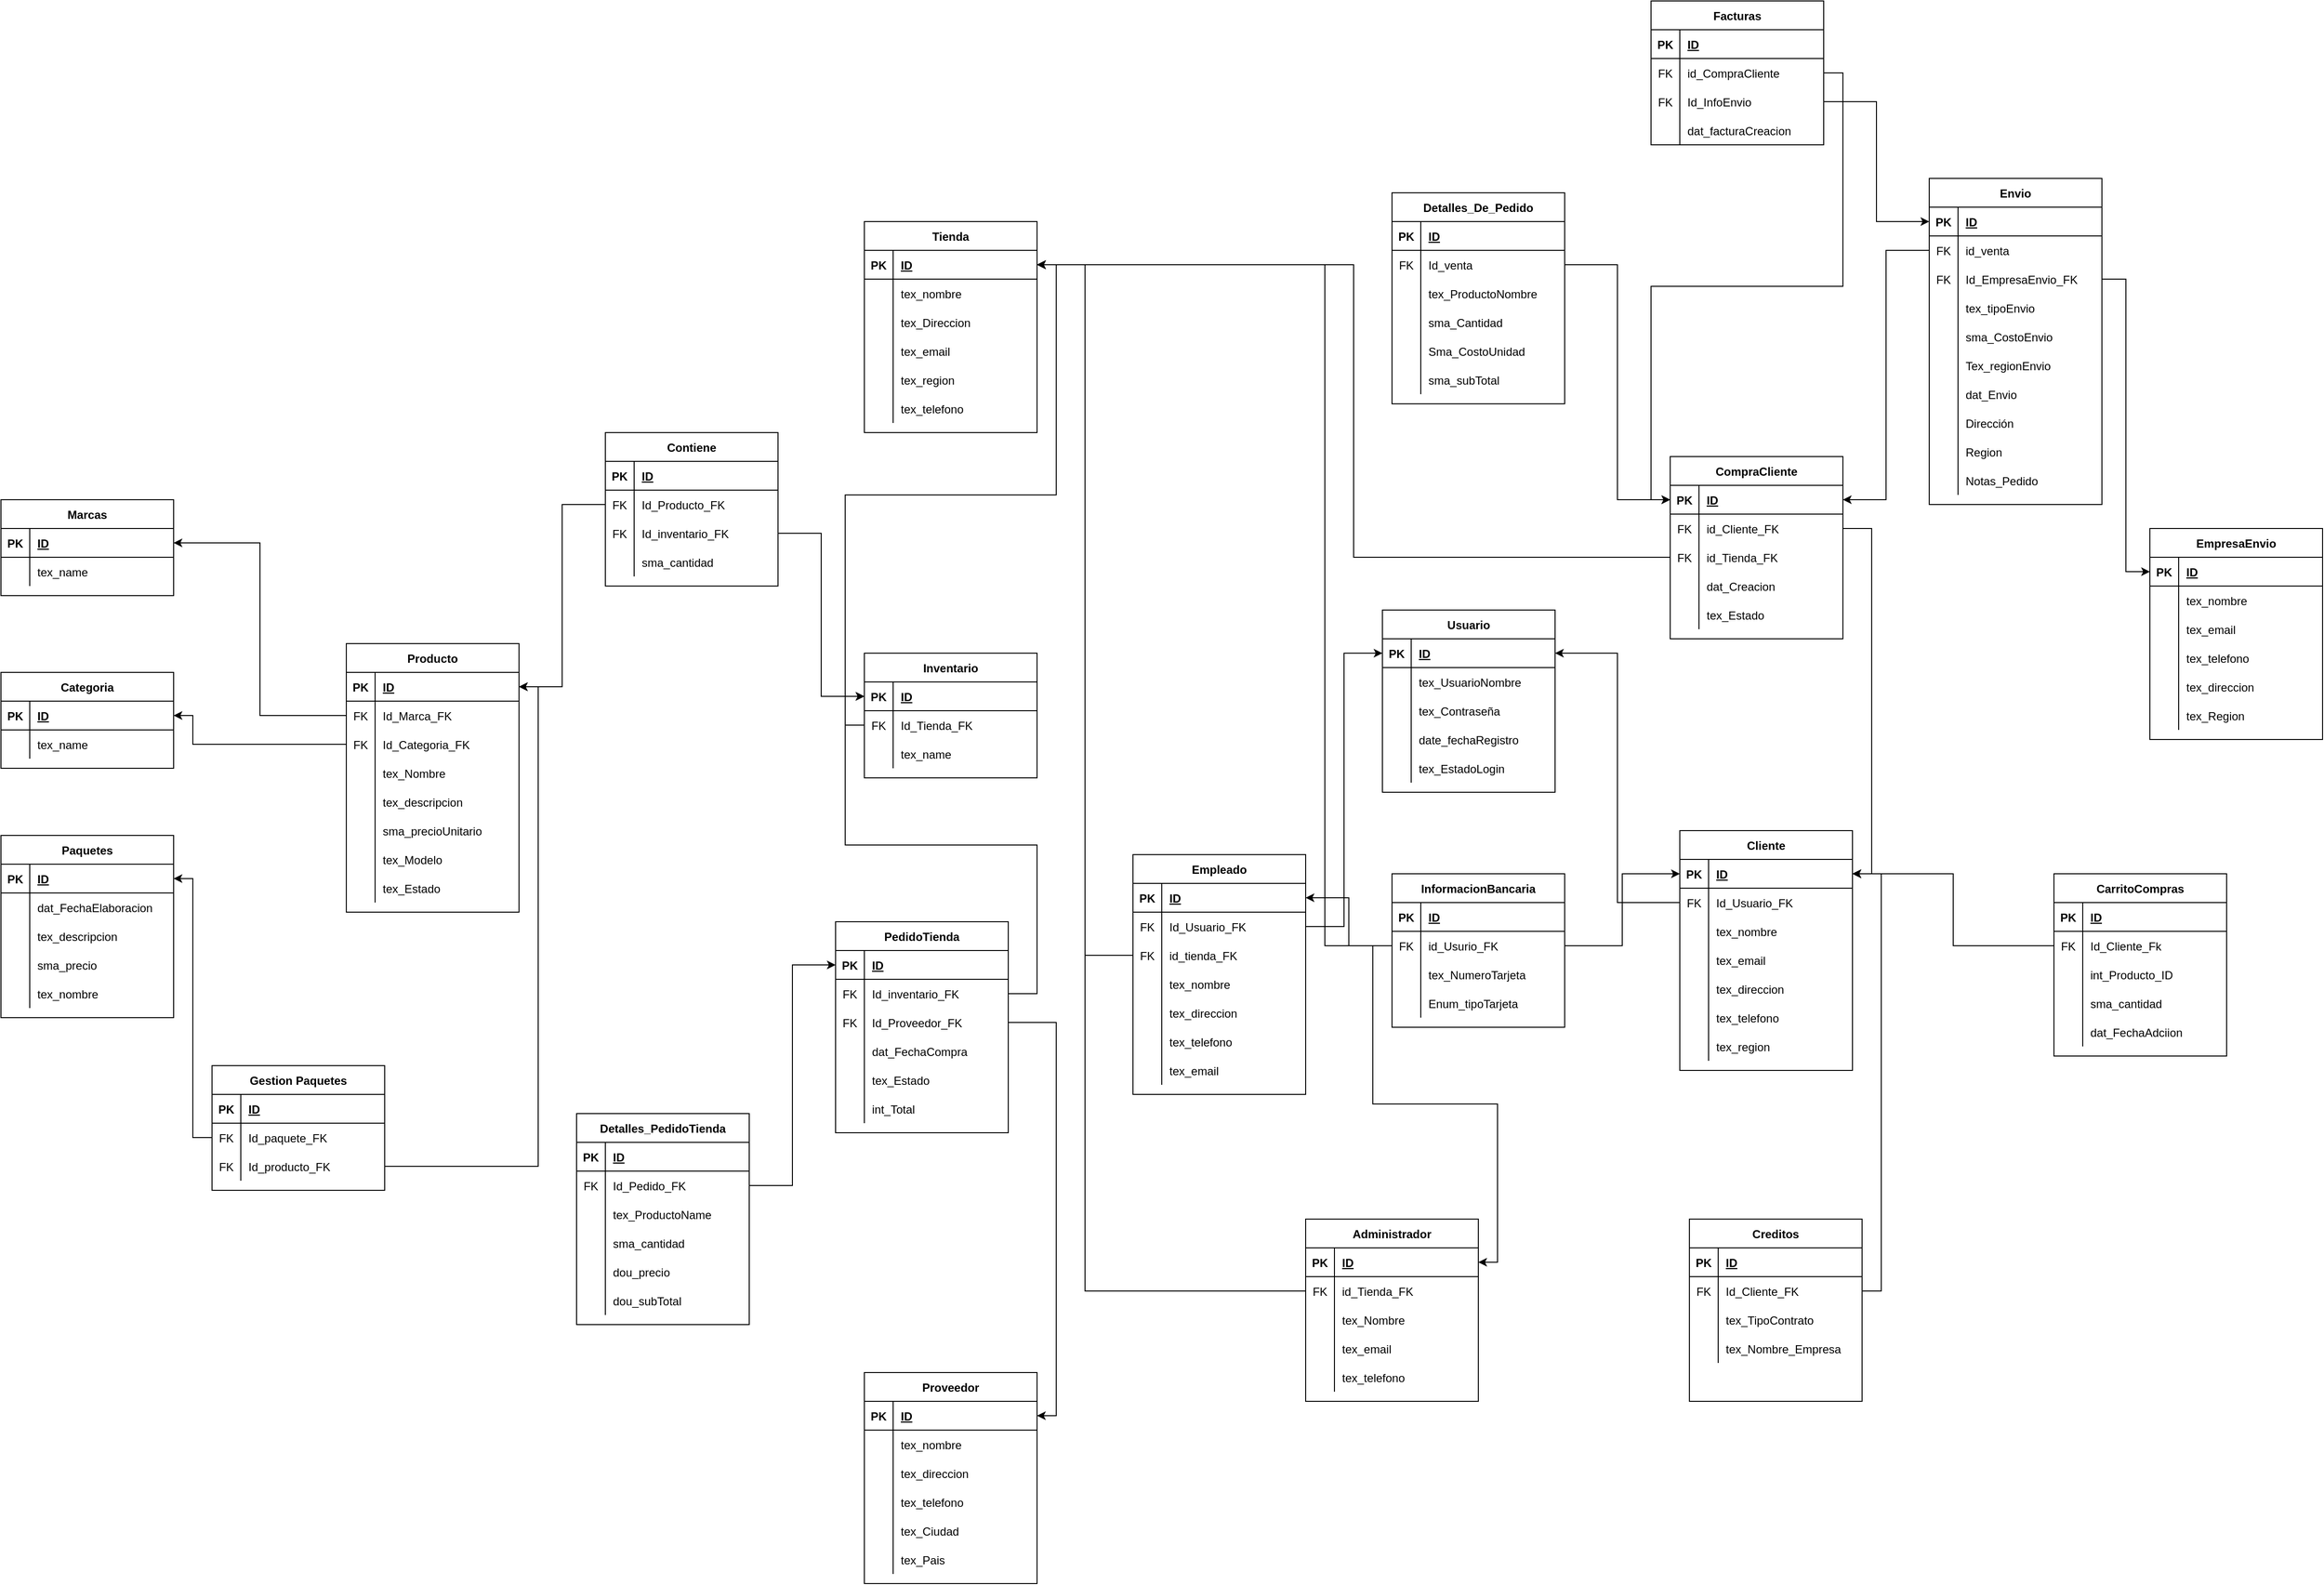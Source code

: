 <mxfile version="14.5.1" type="device"><diagram id="3FwbUIhtUR1y8zBP4acs" name="Página-1"><mxGraphModel dx="852" dy="1673" grid="1" gridSize="10" guides="1" tooltips="1" connect="1" arrows="1" fold="1" page="1" pageScale="1" pageWidth="827" pageHeight="1169" math="0" shadow="0"><root><mxCell id="0"/><mxCell id="1" parent="0"/><mxCell id="tMLwT7LvYKUQHI6NL9Fl-17" value="Facturas" style="shape=table;startSize=30;container=1;collapsible=1;childLayout=tableLayout;fixedRows=1;rowLines=0;fontStyle=1;align=center;resizeLast=1;" parent="1" vertex="1"><mxGeometry x="1980" y="-240" width="180" height="150" as="geometry"/></mxCell><mxCell id="tMLwT7LvYKUQHI6NL9Fl-18" value="" style="shape=partialRectangle;collapsible=0;dropTarget=0;pointerEvents=0;fillColor=none;top=0;left=0;bottom=1;right=0;points=[[0,0.5],[1,0.5]];portConstraint=eastwest;" parent="tMLwT7LvYKUQHI6NL9Fl-17" vertex="1"><mxGeometry y="30" width="180" height="30" as="geometry"/></mxCell><mxCell id="tMLwT7LvYKUQHI6NL9Fl-19" value="PK" style="shape=partialRectangle;connectable=0;fillColor=none;top=0;left=0;bottom=0;right=0;fontStyle=1;overflow=hidden;" parent="tMLwT7LvYKUQHI6NL9Fl-18" vertex="1"><mxGeometry width="30" height="30" as="geometry"/></mxCell><mxCell id="tMLwT7LvYKUQHI6NL9Fl-20" value="ID" style="shape=partialRectangle;connectable=0;fillColor=none;top=0;left=0;bottom=0;right=0;align=left;spacingLeft=6;fontStyle=5;overflow=hidden;" parent="tMLwT7LvYKUQHI6NL9Fl-18" vertex="1"><mxGeometry x="30" width="150" height="30" as="geometry"/></mxCell><mxCell id="tMLwT7LvYKUQHI6NL9Fl-33" value="" style="shape=partialRectangle;collapsible=0;dropTarget=0;pointerEvents=0;fillColor=none;top=0;left=0;bottom=0;right=0;points=[[0,0.5],[1,0.5]];portConstraint=eastwest;" parent="tMLwT7LvYKUQHI6NL9Fl-17" vertex="1"><mxGeometry y="60" width="180" height="30" as="geometry"/></mxCell><mxCell id="tMLwT7LvYKUQHI6NL9Fl-34" value="FK" style="shape=partialRectangle;connectable=0;fillColor=none;top=0;left=0;bottom=0;right=0;fontStyle=0;overflow=hidden;" parent="tMLwT7LvYKUQHI6NL9Fl-33" vertex="1"><mxGeometry width="30" height="30" as="geometry"/></mxCell><mxCell id="tMLwT7LvYKUQHI6NL9Fl-35" value="id_CompraCliente" style="shape=partialRectangle;connectable=0;fillColor=none;top=0;left=0;bottom=0;right=0;align=left;spacingLeft=6;fontStyle=0;overflow=hidden;" parent="tMLwT7LvYKUQHI6NL9Fl-33" vertex="1"><mxGeometry x="30" width="150" height="30" as="geometry"/></mxCell><mxCell id="tMLwT7LvYKUQHI6NL9Fl-36" value="" style="shape=partialRectangle;collapsible=0;dropTarget=0;pointerEvents=0;fillColor=none;top=0;left=0;bottom=0;right=0;points=[[0,0.5],[1,0.5]];portConstraint=eastwest;" parent="tMLwT7LvYKUQHI6NL9Fl-17" vertex="1"><mxGeometry y="90" width="180" height="30" as="geometry"/></mxCell><mxCell id="tMLwT7LvYKUQHI6NL9Fl-37" value="FK" style="shape=partialRectangle;connectable=0;fillColor=none;top=0;left=0;bottom=0;right=0;fontStyle=0;overflow=hidden;" parent="tMLwT7LvYKUQHI6NL9Fl-36" vertex="1"><mxGeometry width="30" height="30" as="geometry"/></mxCell><mxCell id="tMLwT7LvYKUQHI6NL9Fl-38" value="Id_InfoEnvio" style="shape=partialRectangle;connectable=0;fillColor=none;top=0;left=0;bottom=0;right=0;align=left;spacingLeft=6;fontStyle=0;overflow=hidden;" parent="tMLwT7LvYKUQHI6NL9Fl-36" vertex="1"><mxGeometry x="30" width="150" height="30" as="geometry"/></mxCell><mxCell id="tMLwT7LvYKUQHI6NL9Fl-21" value="" style="shape=partialRectangle;collapsible=0;dropTarget=0;pointerEvents=0;fillColor=none;top=0;left=0;bottom=0;right=0;points=[[0,0.5],[1,0.5]];portConstraint=eastwest;" parent="tMLwT7LvYKUQHI6NL9Fl-17" vertex="1"><mxGeometry y="120" width="180" height="30" as="geometry"/></mxCell><mxCell id="tMLwT7LvYKUQHI6NL9Fl-22" value="" style="shape=partialRectangle;connectable=0;fillColor=none;top=0;left=0;bottom=0;right=0;editable=1;overflow=hidden;" parent="tMLwT7LvYKUQHI6NL9Fl-21" vertex="1"><mxGeometry width="30" height="30" as="geometry"/></mxCell><mxCell id="tMLwT7LvYKUQHI6NL9Fl-23" value="dat_facturaCreacion" style="shape=partialRectangle;connectable=0;fillColor=none;top=0;left=0;bottom=0;right=0;align=left;spacingLeft=6;overflow=hidden;" parent="tMLwT7LvYKUQHI6NL9Fl-21" vertex="1"><mxGeometry x="30" width="150" height="30" as="geometry"/></mxCell><mxCell id="tMLwT7LvYKUQHI6NL9Fl-42" value="Detalles_De_Pedido" style="shape=table;startSize=30;container=1;collapsible=1;childLayout=tableLayout;fixedRows=1;rowLines=0;fontStyle=1;align=center;resizeLast=1;" parent="1" vertex="1"><mxGeometry x="1710" y="-40" width="180" height="220" as="geometry"/></mxCell><mxCell id="tMLwT7LvYKUQHI6NL9Fl-43" value="" style="shape=partialRectangle;collapsible=0;dropTarget=0;pointerEvents=0;fillColor=none;top=0;left=0;bottom=1;right=0;points=[[0,0.5],[1,0.5]];portConstraint=eastwest;" parent="tMLwT7LvYKUQHI6NL9Fl-42" vertex="1"><mxGeometry y="30" width="180" height="30" as="geometry"/></mxCell><mxCell id="tMLwT7LvYKUQHI6NL9Fl-44" value="PK" style="shape=partialRectangle;connectable=0;fillColor=none;top=0;left=0;bottom=0;right=0;fontStyle=1;overflow=hidden;" parent="tMLwT7LvYKUQHI6NL9Fl-43" vertex="1"><mxGeometry width="30" height="30" as="geometry"/></mxCell><mxCell id="tMLwT7LvYKUQHI6NL9Fl-45" value="ID" style="shape=partialRectangle;connectable=0;fillColor=none;top=0;left=0;bottom=0;right=0;align=left;spacingLeft=6;fontStyle=5;overflow=hidden;" parent="tMLwT7LvYKUQHI6NL9Fl-43" vertex="1"><mxGeometry x="30" width="150" height="30" as="geometry"/></mxCell><mxCell id="tMLwT7LvYKUQHI6NL9Fl-55" value="" style="shape=partialRectangle;collapsible=0;dropTarget=0;pointerEvents=0;fillColor=none;top=0;left=0;bottom=0;right=0;points=[[0,0.5],[1,0.5]];portConstraint=eastwest;" parent="tMLwT7LvYKUQHI6NL9Fl-42" vertex="1"><mxGeometry y="60" width="180" height="30" as="geometry"/></mxCell><mxCell id="tMLwT7LvYKUQHI6NL9Fl-56" value="FK" style="shape=partialRectangle;connectable=0;fillColor=none;top=0;left=0;bottom=0;right=0;fontStyle=0;overflow=hidden;" parent="tMLwT7LvYKUQHI6NL9Fl-55" vertex="1"><mxGeometry width="30" height="30" as="geometry"/></mxCell><mxCell id="tMLwT7LvYKUQHI6NL9Fl-57" value="Id_venta" style="shape=partialRectangle;connectable=0;fillColor=none;top=0;left=0;bottom=0;right=0;align=left;spacingLeft=6;fontStyle=0;overflow=hidden;" parent="tMLwT7LvYKUQHI6NL9Fl-55" vertex="1"><mxGeometry x="30" width="150" height="30" as="geometry"/></mxCell><mxCell id="tMLwT7LvYKUQHI6NL9Fl-46" value="" style="shape=partialRectangle;collapsible=0;dropTarget=0;pointerEvents=0;fillColor=none;top=0;left=0;bottom=0;right=0;points=[[0,0.5],[1,0.5]];portConstraint=eastwest;" parent="tMLwT7LvYKUQHI6NL9Fl-42" vertex="1"><mxGeometry y="90" width="180" height="30" as="geometry"/></mxCell><mxCell id="tMLwT7LvYKUQHI6NL9Fl-47" value="" style="shape=partialRectangle;connectable=0;fillColor=none;top=0;left=0;bottom=0;right=0;editable=1;overflow=hidden;" parent="tMLwT7LvYKUQHI6NL9Fl-46" vertex="1"><mxGeometry width="30" height="30" as="geometry"/></mxCell><mxCell id="tMLwT7LvYKUQHI6NL9Fl-48" value="tex_ProductoNombre" style="shape=partialRectangle;connectable=0;fillColor=none;top=0;left=0;bottom=0;right=0;align=left;spacingLeft=6;overflow=hidden;" parent="tMLwT7LvYKUQHI6NL9Fl-46" vertex="1"><mxGeometry x="30" width="150" height="30" as="geometry"/></mxCell><mxCell id="tMLwT7LvYKUQHI6NL9Fl-49" value="" style="shape=partialRectangle;collapsible=0;dropTarget=0;pointerEvents=0;fillColor=none;top=0;left=0;bottom=0;right=0;points=[[0,0.5],[1,0.5]];portConstraint=eastwest;" parent="tMLwT7LvYKUQHI6NL9Fl-42" vertex="1"><mxGeometry y="120" width="180" height="30" as="geometry"/></mxCell><mxCell id="tMLwT7LvYKUQHI6NL9Fl-50" value="" style="shape=partialRectangle;connectable=0;fillColor=none;top=0;left=0;bottom=0;right=0;editable=1;overflow=hidden;" parent="tMLwT7LvYKUQHI6NL9Fl-49" vertex="1"><mxGeometry width="30" height="30" as="geometry"/></mxCell><mxCell id="tMLwT7LvYKUQHI6NL9Fl-51" value="sma_Cantidad" style="shape=partialRectangle;connectable=0;fillColor=none;top=0;left=0;bottom=0;right=0;align=left;spacingLeft=6;overflow=hidden;" parent="tMLwT7LvYKUQHI6NL9Fl-49" vertex="1"><mxGeometry x="30" width="150" height="30" as="geometry"/></mxCell><mxCell id="tMLwT7LvYKUQHI6NL9Fl-52" value="" style="shape=partialRectangle;collapsible=0;dropTarget=0;pointerEvents=0;fillColor=none;top=0;left=0;bottom=0;right=0;points=[[0,0.5],[1,0.5]];portConstraint=eastwest;" parent="tMLwT7LvYKUQHI6NL9Fl-42" vertex="1"><mxGeometry y="150" width="180" height="30" as="geometry"/></mxCell><mxCell id="tMLwT7LvYKUQHI6NL9Fl-53" value="" style="shape=partialRectangle;connectable=0;fillColor=none;top=0;left=0;bottom=0;right=0;editable=1;overflow=hidden;" parent="tMLwT7LvYKUQHI6NL9Fl-52" vertex="1"><mxGeometry width="30" height="30" as="geometry"/></mxCell><mxCell id="tMLwT7LvYKUQHI6NL9Fl-54" value="Sma_CostoUnidad" style="shape=partialRectangle;connectable=0;fillColor=none;top=0;left=0;bottom=0;right=0;align=left;spacingLeft=6;overflow=hidden;" parent="tMLwT7LvYKUQHI6NL9Fl-52" vertex="1"><mxGeometry x="30" width="150" height="30" as="geometry"/></mxCell><mxCell id="tMLwT7LvYKUQHI6NL9Fl-408" value="" style="shape=partialRectangle;collapsible=0;dropTarget=0;pointerEvents=0;fillColor=none;top=0;left=0;bottom=0;right=0;points=[[0,0.5],[1,0.5]];portConstraint=eastwest;" parent="tMLwT7LvYKUQHI6NL9Fl-42" vertex="1"><mxGeometry y="180" width="180" height="30" as="geometry"/></mxCell><mxCell id="tMLwT7LvYKUQHI6NL9Fl-409" value="" style="shape=partialRectangle;connectable=0;fillColor=none;top=0;left=0;bottom=0;right=0;editable=1;overflow=hidden;" parent="tMLwT7LvYKUQHI6NL9Fl-408" vertex="1"><mxGeometry width="30" height="30" as="geometry"/></mxCell><mxCell id="tMLwT7LvYKUQHI6NL9Fl-410" value="sma_subTotal" style="shape=partialRectangle;connectable=0;fillColor=none;top=0;left=0;bottom=0;right=0;align=left;spacingLeft=6;overflow=hidden;" parent="tMLwT7LvYKUQHI6NL9Fl-408" vertex="1"><mxGeometry x="30" width="150" height="30" as="geometry"/></mxCell><mxCell id="tMLwT7LvYKUQHI6NL9Fl-58" value="Marcas" style="shape=table;startSize=30;container=1;collapsible=1;childLayout=tableLayout;fixedRows=1;rowLines=0;fontStyle=1;align=center;resizeLast=1;" parent="1" vertex="1"><mxGeometry x="260" y="280" width="180" height="100" as="geometry"/></mxCell><mxCell id="tMLwT7LvYKUQHI6NL9Fl-59" value="" style="shape=partialRectangle;collapsible=0;dropTarget=0;pointerEvents=0;fillColor=none;top=0;left=0;bottom=1;right=0;points=[[0,0.5],[1,0.5]];portConstraint=eastwest;" parent="tMLwT7LvYKUQHI6NL9Fl-58" vertex="1"><mxGeometry y="30" width="180" height="30" as="geometry"/></mxCell><mxCell id="tMLwT7LvYKUQHI6NL9Fl-60" value="PK" style="shape=partialRectangle;connectable=0;fillColor=none;top=0;left=0;bottom=0;right=0;fontStyle=1;overflow=hidden;" parent="tMLwT7LvYKUQHI6NL9Fl-59" vertex="1"><mxGeometry width="30" height="30" as="geometry"/></mxCell><mxCell id="tMLwT7LvYKUQHI6NL9Fl-61" value="ID" style="shape=partialRectangle;connectable=0;fillColor=none;top=0;left=0;bottom=0;right=0;align=left;spacingLeft=6;fontStyle=5;overflow=hidden;" parent="tMLwT7LvYKUQHI6NL9Fl-59" vertex="1"><mxGeometry x="30" width="150" height="30" as="geometry"/></mxCell><mxCell id="tMLwT7LvYKUQHI6NL9Fl-62" value="" style="shape=partialRectangle;collapsible=0;dropTarget=0;pointerEvents=0;fillColor=none;top=0;left=0;bottom=0;right=0;points=[[0,0.5],[1,0.5]];portConstraint=eastwest;" parent="tMLwT7LvYKUQHI6NL9Fl-58" vertex="1"><mxGeometry y="60" width="180" height="30" as="geometry"/></mxCell><mxCell id="tMLwT7LvYKUQHI6NL9Fl-63" value="" style="shape=partialRectangle;connectable=0;fillColor=none;top=0;left=0;bottom=0;right=0;editable=1;overflow=hidden;" parent="tMLwT7LvYKUQHI6NL9Fl-62" vertex="1"><mxGeometry width="30" height="30" as="geometry"/></mxCell><mxCell id="tMLwT7LvYKUQHI6NL9Fl-64" value="tex_name" style="shape=partialRectangle;connectable=0;fillColor=none;top=0;left=0;bottom=0;right=0;align=left;spacingLeft=6;overflow=hidden;" parent="tMLwT7LvYKUQHI6NL9Fl-62" vertex="1"><mxGeometry x="30" width="150" height="30" as="geometry"/></mxCell><mxCell id="tMLwT7LvYKUQHI6NL9Fl-71" value="Categoria" style="shape=table;startSize=30;container=1;collapsible=1;childLayout=tableLayout;fixedRows=1;rowLines=0;fontStyle=1;align=center;resizeLast=1;" parent="1" vertex="1"><mxGeometry x="260" y="460" width="180" height="100" as="geometry"/></mxCell><mxCell id="tMLwT7LvYKUQHI6NL9Fl-72" value="" style="shape=partialRectangle;collapsible=0;dropTarget=0;pointerEvents=0;fillColor=none;top=0;left=0;bottom=1;right=0;points=[[0,0.5],[1,0.5]];portConstraint=eastwest;" parent="tMLwT7LvYKUQHI6NL9Fl-71" vertex="1"><mxGeometry y="30" width="180" height="30" as="geometry"/></mxCell><mxCell id="tMLwT7LvYKUQHI6NL9Fl-73" value="PK" style="shape=partialRectangle;connectable=0;fillColor=none;top=0;left=0;bottom=0;right=0;fontStyle=1;overflow=hidden;" parent="tMLwT7LvYKUQHI6NL9Fl-72" vertex="1"><mxGeometry width="30" height="30" as="geometry"/></mxCell><mxCell id="tMLwT7LvYKUQHI6NL9Fl-74" value="ID" style="shape=partialRectangle;connectable=0;fillColor=none;top=0;left=0;bottom=0;right=0;align=left;spacingLeft=6;fontStyle=5;overflow=hidden;" parent="tMLwT7LvYKUQHI6NL9Fl-72" vertex="1"><mxGeometry x="30" width="150" height="30" as="geometry"/></mxCell><mxCell id="tMLwT7LvYKUQHI6NL9Fl-75" value="" style="shape=partialRectangle;collapsible=0;dropTarget=0;pointerEvents=0;fillColor=none;top=0;left=0;bottom=0;right=0;points=[[0,0.5],[1,0.5]];portConstraint=eastwest;" parent="tMLwT7LvYKUQHI6NL9Fl-71" vertex="1"><mxGeometry y="60" width="180" height="30" as="geometry"/></mxCell><mxCell id="tMLwT7LvYKUQHI6NL9Fl-76" value="" style="shape=partialRectangle;connectable=0;fillColor=none;top=0;left=0;bottom=0;right=0;editable=1;overflow=hidden;" parent="tMLwT7LvYKUQHI6NL9Fl-75" vertex="1"><mxGeometry width="30" height="30" as="geometry"/></mxCell><mxCell id="tMLwT7LvYKUQHI6NL9Fl-77" value="tex_name" style="shape=partialRectangle;connectable=0;fillColor=none;top=0;left=0;bottom=0;right=0;align=left;spacingLeft=6;overflow=hidden;" parent="tMLwT7LvYKUQHI6NL9Fl-75" vertex="1"><mxGeometry x="30" width="150" height="30" as="geometry"/></mxCell><mxCell id="tMLwT7LvYKUQHI6NL9Fl-84" value="Paquetes" style="shape=table;startSize=30;container=1;collapsible=1;childLayout=tableLayout;fixedRows=1;rowLines=0;fontStyle=1;align=center;resizeLast=1;" parent="1" vertex="1"><mxGeometry x="260" y="630" width="180" height="190" as="geometry"/></mxCell><mxCell id="tMLwT7LvYKUQHI6NL9Fl-85" value="" style="shape=partialRectangle;collapsible=0;dropTarget=0;pointerEvents=0;fillColor=none;top=0;left=0;bottom=1;right=0;points=[[0,0.5],[1,0.5]];portConstraint=eastwest;" parent="tMLwT7LvYKUQHI6NL9Fl-84" vertex="1"><mxGeometry y="30" width="180" height="30" as="geometry"/></mxCell><mxCell id="tMLwT7LvYKUQHI6NL9Fl-86" value="PK" style="shape=partialRectangle;connectable=0;fillColor=none;top=0;left=0;bottom=0;right=0;fontStyle=1;overflow=hidden;" parent="tMLwT7LvYKUQHI6NL9Fl-85" vertex="1"><mxGeometry width="30" height="30" as="geometry"/></mxCell><mxCell id="tMLwT7LvYKUQHI6NL9Fl-87" value="ID" style="shape=partialRectangle;connectable=0;fillColor=none;top=0;left=0;bottom=0;right=0;align=left;spacingLeft=6;fontStyle=5;overflow=hidden;" parent="tMLwT7LvYKUQHI6NL9Fl-85" vertex="1"><mxGeometry x="30" width="150" height="30" as="geometry"/></mxCell><mxCell id="tMLwT7LvYKUQHI6NL9Fl-88" value="" style="shape=partialRectangle;collapsible=0;dropTarget=0;pointerEvents=0;fillColor=none;top=0;left=0;bottom=0;right=0;points=[[0,0.5],[1,0.5]];portConstraint=eastwest;" parent="tMLwT7LvYKUQHI6NL9Fl-84" vertex="1"><mxGeometry y="60" width="180" height="30" as="geometry"/></mxCell><mxCell id="tMLwT7LvYKUQHI6NL9Fl-89" value="" style="shape=partialRectangle;connectable=0;fillColor=none;top=0;left=0;bottom=0;right=0;editable=1;overflow=hidden;" parent="tMLwT7LvYKUQHI6NL9Fl-88" vertex="1"><mxGeometry width="30" height="30" as="geometry"/></mxCell><mxCell id="tMLwT7LvYKUQHI6NL9Fl-90" value="dat_FechaElaboracion" style="shape=partialRectangle;connectable=0;fillColor=none;top=0;left=0;bottom=0;right=0;align=left;spacingLeft=6;overflow=hidden;" parent="tMLwT7LvYKUQHI6NL9Fl-88" vertex="1"><mxGeometry x="30" width="150" height="30" as="geometry"/></mxCell><mxCell id="tMLwT7LvYKUQHI6NL9Fl-91" value="" style="shape=partialRectangle;collapsible=0;dropTarget=0;pointerEvents=0;fillColor=none;top=0;left=0;bottom=0;right=0;points=[[0,0.5],[1,0.5]];portConstraint=eastwest;" parent="tMLwT7LvYKUQHI6NL9Fl-84" vertex="1"><mxGeometry y="90" width="180" height="30" as="geometry"/></mxCell><mxCell id="tMLwT7LvYKUQHI6NL9Fl-92" value="" style="shape=partialRectangle;connectable=0;fillColor=none;top=0;left=0;bottom=0;right=0;editable=1;overflow=hidden;" parent="tMLwT7LvYKUQHI6NL9Fl-91" vertex="1"><mxGeometry width="30" height="30" as="geometry"/></mxCell><mxCell id="tMLwT7LvYKUQHI6NL9Fl-93" value="tex_descripcion" style="shape=partialRectangle;connectable=0;fillColor=none;top=0;left=0;bottom=0;right=0;align=left;spacingLeft=6;overflow=hidden;" parent="tMLwT7LvYKUQHI6NL9Fl-91" vertex="1"><mxGeometry x="30" width="150" height="30" as="geometry"/></mxCell><mxCell id="tMLwT7LvYKUQHI6NL9Fl-97" value="" style="shape=partialRectangle;collapsible=0;dropTarget=0;pointerEvents=0;fillColor=none;top=0;left=0;bottom=0;right=0;points=[[0,0.5],[1,0.5]];portConstraint=eastwest;" parent="tMLwT7LvYKUQHI6NL9Fl-84" vertex="1"><mxGeometry y="120" width="180" height="30" as="geometry"/></mxCell><mxCell id="tMLwT7LvYKUQHI6NL9Fl-98" value="" style="shape=partialRectangle;connectable=0;fillColor=none;top=0;left=0;bottom=0;right=0;editable=1;overflow=hidden;" parent="tMLwT7LvYKUQHI6NL9Fl-97" vertex="1"><mxGeometry width="30" height="30" as="geometry"/></mxCell><mxCell id="tMLwT7LvYKUQHI6NL9Fl-99" value="sma_precio" style="shape=partialRectangle;connectable=0;fillColor=none;top=0;left=0;bottom=0;right=0;align=left;spacingLeft=6;overflow=hidden;" parent="tMLwT7LvYKUQHI6NL9Fl-97" vertex="1"><mxGeometry x="30" width="150" height="30" as="geometry"/></mxCell><mxCell id="tMLwT7LvYKUQHI6NL9Fl-94" value="" style="shape=partialRectangle;collapsible=0;dropTarget=0;pointerEvents=0;fillColor=none;top=0;left=0;bottom=0;right=0;points=[[0,0.5],[1,0.5]];portConstraint=eastwest;" parent="tMLwT7LvYKUQHI6NL9Fl-84" vertex="1"><mxGeometry y="150" width="180" height="30" as="geometry"/></mxCell><mxCell id="tMLwT7LvYKUQHI6NL9Fl-95" value="" style="shape=partialRectangle;connectable=0;fillColor=none;top=0;left=0;bottom=0;right=0;editable=1;overflow=hidden;" parent="tMLwT7LvYKUQHI6NL9Fl-94" vertex="1"><mxGeometry width="30" height="30" as="geometry"/></mxCell><mxCell id="tMLwT7LvYKUQHI6NL9Fl-96" value="tex_nombre" style="shape=partialRectangle;connectable=0;fillColor=none;top=0;left=0;bottom=0;right=0;align=left;spacingLeft=6;overflow=hidden;" parent="tMLwT7LvYKUQHI6NL9Fl-94" vertex="1"><mxGeometry x="30" width="150" height="30" as="geometry"/></mxCell><mxCell id="tMLwT7LvYKUQHI6NL9Fl-100" value="Producto" style="shape=table;startSize=30;container=1;collapsible=1;childLayout=tableLayout;fixedRows=1;rowLines=0;fontStyle=1;align=center;resizeLast=1;" parent="1" vertex="1"><mxGeometry x="620" y="430" width="180" height="280" as="geometry"/></mxCell><mxCell id="tMLwT7LvYKUQHI6NL9Fl-101" value="" style="shape=partialRectangle;collapsible=0;dropTarget=0;pointerEvents=0;fillColor=none;top=0;left=0;bottom=1;right=0;points=[[0,0.5],[1,0.5]];portConstraint=eastwest;" parent="tMLwT7LvYKUQHI6NL9Fl-100" vertex="1"><mxGeometry y="30" width="180" height="30" as="geometry"/></mxCell><mxCell id="tMLwT7LvYKUQHI6NL9Fl-102" value="PK" style="shape=partialRectangle;connectable=0;fillColor=none;top=0;left=0;bottom=0;right=0;fontStyle=1;overflow=hidden;" parent="tMLwT7LvYKUQHI6NL9Fl-101" vertex="1"><mxGeometry width="30" height="30" as="geometry"/></mxCell><mxCell id="tMLwT7LvYKUQHI6NL9Fl-103" value="ID" style="shape=partialRectangle;connectable=0;fillColor=none;top=0;left=0;bottom=0;right=0;align=left;spacingLeft=6;fontStyle=5;overflow=hidden;" parent="tMLwT7LvYKUQHI6NL9Fl-101" vertex="1"><mxGeometry x="30" width="150" height="30" as="geometry"/></mxCell><mxCell id="tMLwT7LvYKUQHI6NL9Fl-119" value="" style="shape=partialRectangle;collapsible=0;dropTarget=0;pointerEvents=0;fillColor=none;top=0;left=0;bottom=0;right=0;points=[[0,0.5],[1,0.5]];portConstraint=eastwest;" parent="tMLwT7LvYKUQHI6NL9Fl-100" vertex="1"><mxGeometry y="60" width="180" height="30" as="geometry"/></mxCell><mxCell id="tMLwT7LvYKUQHI6NL9Fl-120" value="FK" style="shape=partialRectangle;connectable=0;fillColor=none;top=0;left=0;bottom=0;right=0;fontStyle=0;overflow=hidden;" parent="tMLwT7LvYKUQHI6NL9Fl-119" vertex="1"><mxGeometry width="30" height="30" as="geometry"/></mxCell><mxCell id="tMLwT7LvYKUQHI6NL9Fl-121" value="Id_Marca_FK" style="shape=partialRectangle;connectable=0;fillColor=none;top=0;left=0;bottom=0;right=0;align=left;spacingLeft=6;fontStyle=0;overflow=hidden;" parent="tMLwT7LvYKUQHI6NL9Fl-119" vertex="1"><mxGeometry x="30" width="150" height="30" as="geometry"/></mxCell><mxCell id="tMLwT7LvYKUQHI6NL9Fl-122" value="" style="shape=partialRectangle;collapsible=0;dropTarget=0;pointerEvents=0;fillColor=none;top=0;left=0;bottom=0;right=0;points=[[0,0.5],[1,0.5]];portConstraint=eastwest;" parent="tMLwT7LvYKUQHI6NL9Fl-100" vertex="1"><mxGeometry y="90" width="180" height="30" as="geometry"/></mxCell><mxCell id="tMLwT7LvYKUQHI6NL9Fl-123" value="FK" style="shape=partialRectangle;connectable=0;fillColor=none;top=0;left=0;bottom=0;right=0;fontStyle=0;overflow=hidden;" parent="tMLwT7LvYKUQHI6NL9Fl-122" vertex="1"><mxGeometry width="30" height="30" as="geometry"/></mxCell><mxCell id="tMLwT7LvYKUQHI6NL9Fl-124" value="Id_Categoria_FK" style="shape=partialRectangle;connectable=0;fillColor=none;top=0;left=0;bottom=0;right=0;align=left;spacingLeft=6;fontStyle=0;overflow=hidden;" parent="tMLwT7LvYKUQHI6NL9Fl-122" vertex="1"><mxGeometry x="30" width="150" height="30" as="geometry"/></mxCell><mxCell id="tMLwT7LvYKUQHI6NL9Fl-104" value="" style="shape=partialRectangle;collapsible=0;dropTarget=0;pointerEvents=0;fillColor=none;top=0;left=0;bottom=0;right=0;points=[[0,0.5],[1,0.5]];portConstraint=eastwest;" parent="tMLwT7LvYKUQHI6NL9Fl-100" vertex="1"><mxGeometry y="120" width="180" height="30" as="geometry"/></mxCell><mxCell id="tMLwT7LvYKUQHI6NL9Fl-105" value="" style="shape=partialRectangle;connectable=0;fillColor=none;top=0;left=0;bottom=0;right=0;editable=1;overflow=hidden;" parent="tMLwT7LvYKUQHI6NL9Fl-104" vertex="1"><mxGeometry width="30" height="30" as="geometry"/></mxCell><mxCell id="tMLwT7LvYKUQHI6NL9Fl-106" value="tex_Nombre" style="shape=partialRectangle;connectable=0;fillColor=none;top=0;left=0;bottom=0;right=0;align=left;spacingLeft=6;overflow=hidden;" parent="tMLwT7LvYKUQHI6NL9Fl-104" vertex="1"><mxGeometry x="30" width="150" height="30" as="geometry"/></mxCell><mxCell id="tMLwT7LvYKUQHI6NL9Fl-107" value="" style="shape=partialRectangle;collapsible=0;dropTarget=0;pointerEvents=0;fillColor=none;top=0;left=0;bottom=0;right=0;points=[[0,0.5],[1,0.5]];portConstraint=eastwest;" parent="tMLwT7LvYKUQHI6NL9Fl-100" vertex="1"><mxGeometry y="150" width="180" height="30" as="geometry"/></mxCell><mxCell id="tMLwT7LvYKUQHI6NL9Fl-108" value="" style="shape=partialRectangle;connectable=0;fillColor=none;top=0;left=0;bottom=0;right=0;editable=1;overflow=hidden;" parent="tMLwT7LvYKUQHI6NL9Fl-107" vertex="1"><mxGeometry width="30" height="30" as="geometry"/></mxCell><mxCell id="tMLwT7LvYKUQHI6NL9Fl-109" value="tex_descripcion" style="shape=partialRectangle;connectable=0;fillColor=none;top=0;left=0;bottom=0;right=0;align=left;spacingLeft=6;overflow=hidden;" parent="tMLwT7LvYKUQHI6NL9Fl-107" vertex="1"><mxGeometry x="30" width="150" height="30" as="geometry"/></mxCell><mxCell id="tMLwT7LvYKUQHI6NL9Fl-110" value="" style="shape=partialRectangle;collapsible=0;dropTarget=0;pointerEvents=0;fillColor=none;top=0;left=0;bottom=0;right=0;points=[[0,0.5],[1,0.5]];portConstraint=eastwest;" parent="tMLwT7LvYKUQHI6NL9Fl-100" vertex="1"><mxGeometry y="180" width="180" height="30" as="geometry"/></mxCell><mxCell id="tMLwT7LvYKUQHI6NL9Fl-111" value="" style="shape=partialRectangle;connectable=0;fillColor=none;top=0;left=0;bottom=0;right=0;editable=1;overflow=hidden;" parent="tMLwT7LvYKUQHI6NL9Fl-110" vertex="1"><mxGeometry width="30" height="30" as="geometry"/></mxCell><mxCell id="tMLwT7LvYKUQHI6NL9Fl-112" value="sma_precioUnitario" style="shape=partialRectangle;connectable=0;fillColor=none;top=0;left=0;bottom=0;right=0;align=left;spacingLeft=6;overflow=hidden;" parent="tMLwT7LvYKUQHI6NL9Fl-110" vertex="1"><mxGeometry x="30" width="150" height="30" as="geometry"/></mxCell><mxCell id="tMLwT7LvYKUQHI6NL9Fl-113" value="" style="shape=partialRectangle;collapsible=0;dropTarget=0;pointerEvents=0;fillColor=none;top=0;left=0;bottom=0;right=0;points=[[0,0.5],[1,0.5]];portConstraint=eastwest;" parent="tMLwT7LvYKUQHI6NL9Fl-100" vertex="1"><mxGeometry y="210" width="180" height="30" as="geometry"/></mxCell><mxCell id="tMLwT7LvYKUQHI6NL9Fl-114" value="" style="shape=partialRectangle;connectable=0;fillColor=none;top=0;left=0;bottom=0;right=0;editable=1;overflow=hidden;" parent="tMLwT7LvYKUQHI6NL9Fl-113" vertex="1"><mxGeometry width="30" height="30" as="geometry"/></mxCell><mxCell id="tMLwT7LvYKUQHI6NL9Fl-115" value="tex_Modelo" style="shape=partialRectangle;connectable=0;fillColor=none;top=0;left=0;bottom=0;right=0;align=left;spacingLeft=6;overflow=hidden;" parent="tMLwT7LvYKUQHI6NL9Fl-113" vertex="1"><mxGeometry x="30" width="150" height="30" as="geometry"/></mxCell><mxCell id="tMLwT7LvYKUQHI6NL9Fl-116" value="" style="shape=partialRectangle;collapsible=0;dropTarget=0;pointerEvents=0;fillColor=none;top=0;left=0;bottom=0;right=0;points=[[0,0.5],[1,0.5]];portConstraint=eastwest;" parent="tMLwT7LvYKUQHI6NL9Fl-100" vertex="1"><mxGeometry y="240" width="180" height="30" as="geometry"/></mxCell><mxCell id="tMLwT7LvYKUQHI6NL9Fl-117" value="" style="shape=partialRectangle;connectable=0;fillColor=none;top=0;left=0;bottom=0;right=0;editable=1;overflow=hidden;" parent="tMLwT7LvYKUQHI6NL9Fl-116" vertex="1"><mxGeometry width="30" height="30" as="geometry"/></mxCell><mxCell id="tMLwT7LvYKUQHI6NL9Fl-118" value="tex_Estado" style="shape=partialRectangle;connectable=0;fillColor=none;top=0;left=0;bottom=0;right=0;align=left;spacingLeft=6;overflow=hidden;" parent="tMLwT7LvYKUQHI6NL9Fl-116" vertex="1"><mxGeometry x="30" width="150" height="30" as="geometry"/></mxCell><mxCell id="tMLwT7LvYKUQHI6NL9Fl-125" value="Gestion Paquetes" style="shape=table;startSize=30;container=1;collapsible=1;childLayout=tableLayout;fixedRows=1;rowLines=0;fontStyle=1;align=center;resizeLast=1;" parent="1" vertex="1"><mxGeometry x="480" y="870" width="180" height="130" as="geometry"/></mxCell><mxCell id="tMLwT7LvYKUQHI6NL9Fl-126" value="" style="shape=partialRectangle;collapsible=0;dropTarget=0;pointerEvents=0;fillColor=none;top=0;left=0;bottom=1;right=0;points=[[0,0.5],[1,0.5]];portConstraint=eastwest;" parent="tMLwT7LvYKUQHI6NL9Fl-125" vertex="1"><mxGeometry y="30" width="180" height="30" as="geometry"/></mxCell><mxCell id="tMLwT7LvYKUQHI6NL9Fl-127" value="PK" style="shape=partialRectangle;connectable=0;fillColor=none;top=0;left=0;bottom=0;right=0;fontStyle=1;overflow=hidden;" parent="tMLwT7LvYKUQHI6NL9Fl-126" vertex="1"><mxGeometry width="30" height="30" as="geometry"/></mxCell><mxCell id="tMLwT7LvYKUQHI6NL9Fl-128" value="ID" style="shape=partialRectangle;connectable=0;fillColor=none;top=0;left=0;bottom=0;right=0;align=left;spacingLeft=6;fontStyle=5;overflow=hidden;" parent="tMLwT7LvYKUQHI6NL9Fl-126" vertex="1"><mxGeometry x="30" width="150" height="30" as="geometry"/></mxCell><mxCell id="tMLwT7LvYKUQHI6NL9Fl-138" value="" style="shape=partialRectangle;collapsible=0;dropTarget=0;pointerEvents=0;fillColor=none;top=0;left=0;bottom=0;right=0;points=[[0,0.5],[1,0.5]];portConstraint=eastwest;" parent="tMLwT7LvYKUQHI6NL9Fl-125" vertex="1"><mxGeometry y="60" width="180" height="30" as="geometry"/></mxCell><mxCell id="tMLwT7LvYKUQHI6NL9Fl-139" value="FK" style="shape=partialRectangle;connectable=0;fillColor=none;top=0;left=0;bottom=0;right=0;fontStyle=0;overflow=hidden;" parent="tMLwT7LvYKUQHI6NL9Fl-138" vertex="1"><mxGeometry width="30" height="30" as="geometry"/></mxCell><mxCell id="tMLwT7LvYKUQHI6NL9Fl-140" value="Id_paquete_FK" style="shape=partialRectangle;connectable=0;fillColor=none;top=0;left=0;bottom=0;right=0;align=left;spacingLeft=6;fontStyle=0;overflow=hidden;" parent="tMLwT7LvYKUQHI6NL9Fl-138" vertex="1"><mxGeometry x="30" width="150" height="30" as="geometry"/></mxCell><mxCell id="tMLwT7LvYKUQHI6NL9Fl-141" value="" style="shape=partialRectangle;collapsible=0;dropTarget=0;pointerEvents=0;fillColor=none;top=0;left=0;bottom=0;right=0;points=[[0,0.5],[1,0.5]];portConstraint=eastwest;" parent="tMLwT7LvYKUQHI6NL9Fl-125" vertex="1"><mxGeometry y="90" width="180" height="30" as="geometry"/></mxCell><mxCell id="tMLwT7LvYKUQHI6NL9Fl-142" value="FK" style="shape=partialRectangle;connectable=0;fillColor=none;top=0;left=0;bottom=0;right=0;fontStyle=0;overflow=hidden;" parent="tMLwT7LvYKUQHI6NL9Fl-141" vertex="1"><mxGeometry width="30" height="30" as="geometry"/></mxCell><mxCell id="tMLwT7LvYKUQHI6NL9Fl-143" value="Id_producto_FK" style="shape=partialRectangle;connectable=0;fillColor=none;top=0;left=0;bottom=0;right=0;align=left;spacingLeft=6;fontStyle=0;overflow=hidden;" parent="tMLwT7LvYKUQHI6NL9Fl-141" vertex="1"><mxGeometry x="30" width="150" height="30" as="geometry"/></mxCell><mxCell id="tMLwT7LvYKUQHI6NL9Fl-144" value="Inventario" style="shape=table;startSize=30;container=1;collapsible=1;childLayout=tableLayout;fixedRows=1;rowLines=0;fontStyle=1;align=center;resizeLast=1;" parent="1" vertex="1"><mxGeometry x="1160" y="440" width="180" height="130" as="geometry"/></mxCell><mxCell id="tMLwT7LvYKUQHI6NL9Fl-145" value="" style="shape=partialRectangle;collapsible=0;dropTarget=0;pointerEvents=0;fillColor=none;top=0;left=0;bottom=1;right=0;points=[[0,0.5],[1,0.5]];portConstraint=eastwest;" parent="tMLwT7LvYKUQHI6NL9Fl-144" vertex="1"><mxGeometry y="30" width="180" height="30" as="geometry"/></mxCell><mxCell id="tMLwT7LvYKUQHI6NL9Fl-146" value="PK" style="shape=partialRectangle;connectable=0;fillColor=none;top=0;left=0;bottom=0;right=0;fontStyle=1;overflow=hidden;" parent="tMLwT7LvYKUQHI6NL9Fl-145" vertex="1"><mxGeometry width="30" height="30" as="geometry"/></mxCell><mxCell id="tMLwT7LvYKUQHI6NL9Fl-147" value="ID" style="shape=partialRectangle;connectable=0;fillColor=none;top=0;left=0;bottom=0;right=0;align=left;spacingLeft=6;fontStyle=5;overflow=hidden;" parent="tMLwT7LvYKUQHI6NL9Fl-145" vertex="1"><mxGeometry x="30" width="150" height="30" as="geometry"/></mxCell><mxCell id="tMLwT7LvYKUQHI6NL9Fl-157" value="" style="shape=partialRectangle;collapsible=0;dropTarget=0;pointerEvents=0;fillColor=none;top=0;left=0;bottom=0;right=0;points=[[0,0.5],[1,0.5]];portConstraint=eastwest;" parent="tMLwT7LvYKUQHI6NL9Fl-144" vertex="1"><mxGeometry y="60" width="180" height="30" as="geometry"/></mxCell><mxCell id="tMLwT7LvYKUQHI6NL9Fl-158" value="FK" style="shape=partialRectangle;connectable=0;fillColor=none;top=0;left=0;bottom=0;right=0;fontStyle=0;overflow=hidden;" parent="tMLwT7LvYKUQHI6NL9Fl-157" vertex="1"><mxGeometry width="30" height="30" as="geometry"/></mxCell><mxCell id="tMLwT7LvYKUQHI6NL9Fl-159" value="Id_Tienda_FK" style="shape=partialRectangle;connectable=0;fillColor=none;top=0;left=0;bottom=0;right=0;align=left;spacingLeft=6;fontStyle=0;overflow=hidden;" parent="tMLwT7LvYKUQHI6NL9Fl-157" vertex="1"><mxGeometry x="30" width="150" height="30" as="geometry"/></mxCell><mxCell id="tMLwT7LvYKUQHI6NL9Fl-148" value="" style="shape=partialRectangle;collapsible=0;dropTarget=0;pointerEvents=0;fillColor=none;top=0;left=0;bottom=0;right=0;points=[[0,0.5],[1,0.5]];portConstraint=eastwest;" parent="tMLwT7LvYKUQHI6NL9Fl-144" vertex="1"><mxGeometry y="90" width="180" height="30" as="geometry"/></mxCell><mxCell id="tMLwT7LvYKUQHI6NL9Fl-149" value="" style="shape=partialRectangle;connectable=0;fillColor=none;top=0;left=0;bottom=0;right=0;editable=1;overflow=hidden;" parent="tMLwT7LvYKUQHI6NL9Fl-148" vertex="1"><mxGeometry width="30" height="30" as="geometry"/></mxCell><mxCell id="tMLwT7LvYKUQHI6NL9Fl-150" value="tex_name" style="shape=partialRectangle;connectable=0;fillColor=none;top=0;left=0;bottom=0;right=0;align=left;spacingLeft=6;overflow=hidden;" parent="tMLwT7LvYKUQHI6NL9Fl-148" vertex="1"><mxGeometry x="30" width="150" height="30" as="geometry"/></mxCell><mxCell id="tMLwT7LvYKUQHI6NL9Fl-160" value="Contiene" style="shape=table;startSize=30;container=1;collapsible=1;childLayout=tableLayout;fixedRows=1;rowLines=0;fontStyle=1;align=center;resizeLast=1;" parent="1" vertex="1"><mxGeometry x="890" y="210" width="180" height="160" as="geometry"/></mxCell><mxCell id="tMLwT7LvYKUQHI6NL9Fl-161" value="" style="shape=partialRectangle;collapsible=0;dropTarget=0;pointerEvents=0;fillColor=none;top=0;left=0;bottom=1;right=0;points=[[0,0.5],[1,0.5]];portConstraint=eastwest;" parent="tMLwT7LvYKUQHI6NL9Fl-160" vertex="1"><mxGeometry y="30" width="180" height="30" as="geometry"/></mxCell><mxCell id="tMLwT7LvYKUQHI6NL9Fl-162" value="PK" style="shape=partialRectangle;connectable=0;fillColor=none;top=0;left=0;bottom=0;right=0;fontStyle=1;overflow=hidden;" parent="tMLwT7LvYKUQHI6NL9Fl-161" vertex="1"><mxGeometry width="30" height="30" as="geometry"/></mxCell><mxCell id="tMLwT7LvYKUQHI6NL9Fl-163" value="ID" style="shape=partialRectangle;connectable=0;fillColor=none;top=0;left=0;bottom=0;right=0;align=left;spacingLeft=6;fontStyle=5;overflow=hidden;" parent="tMLwT7LvYKUQHI6NL9Fl-161" vertex="1"><mxGeometry x="30" width="150" height="30" as="geometry"/></mxCell><mxCell id="tMLwT7LvYKUQHI6NL9Fl-173" value="" style="shape=partialRectangle;collapsible=0;dropTarget=0;pointerEvents=0;fillColor=none;top=0;left=0;bottom=0;right=0;points=[[0,0.5],[1,0.5]];portConstraint=eastwest;" parent="tMLwT7LvYKUQHI6NL9Fl-160" vertex="1"><mxGeometry y="60" width="180" height="30" as="geometry"/></mxCell><mxCell id="tMLwT7LvYKUQHI6NL9Fl-174" value="FK" style="shape=partialRectangle;connectable=0;fillColor=none;top=0;left=0;bottom=0;right=0;fontStyle=0;overflow=hidden;" parent="tMLwT7LvYKUQHI6NL9Fl-173" vertex="1"><mxGeometry width="30" height="30" as="geometry"/></mxCell><mxCell id="tMLwT7LvYKUQHI6NL9Fl-175" value="Id_Producto_FK" style="shape=partialRectangle;connectable=0;fillColor=none;top=0;left=0;bottom=0;right=0;align=left;spacingLeft=6;fontStyle=0;overflow=hidden;" parent="tMLwT7LvYKUQHI6NL9Fl-173" vertex="1"><mxGeometry x="30" width="150" height="30" as="geometry"/></mxCell><mxCell id="tMLwT7LvYKUQHI6NL9Fl-176" value="" style="shape=partialRectangle;collapsible=0;dropTarget=0;pointerEvents=0;fillColor=none;top=0;left=0;bottom=0;right=0;points=[[0,0.5],[1,0.5]];portConstraint=eastwest;" parent="tMLwT7LvYKUQHI6NL9Fl-160" vertex="1"><mxGeometry y="90" width="180" height="30" as="geometry"/></mxCell><mxCell id="tMLwT7LvYKUQHI6NL9Fl-177" value="FK" style="shape=partialRectangle;connectable=0;fillColor=none;top=0;left=0;bottom=0;right=0;fontStyle=0;overflow=hidden;" parent="tMLwT7LvYKUQHI6NL9Fl-176" vertex="1"><mxGeometry width="30" height="30" as="geometry"/></mxCell><mxCell id="tMLwT7LvYKUQHI6NL9Fl-178" value="Id_inventario_FK" style="shape=partialRectangle;connectable=0;fillColor=none;top=0;left=0;bottom=0;right=0;align=left;spacingLeft=6;fontStyle=0;overflow=hidden;" parent="tMLwT7LvYKUQHI6NL9Fl-176" vertex="1"><mxGeometry x="30" width="150" height="30" as="geometry"/></mxCell><mxCell id="tMLwT7LvYKUQHI6NL9Fl-217" value="" style="shape=partialRectangle;collapsible=0;dropTarget=0;pointerEvents=0;fillColor=none;top=0;left=0;bottom=0;right=0;points=[[0,0.5],[1,0.5]];portConstraint=eastwest;" parent="tMLwT7LvYKUQHI6NL9Fl-160" vertex="1"><mxGeometry y="120" width="180" height="30" as="geometry"/></mxCell><mxCell id="tMLwT7LvYKUQHI6NL9Fl-218" value="" style="shape=partialRectangle;connectable=0;fillColor=none;top=0;left=0;bottom=0;right=0;editable=1;overflow=hidden;" parent="tMLwT7LvYKUQHI6NL9Fl-217" vertex="1"><mxGeometry width="30" height="30" as="geometry"/></mxCell><mxCell id="tMLwT7LvYKUQHI6NL9Fl-219" value="sma_cantidad" style="shape=partialRectangle;connectable=0;fillColor=none;top=0;left=0;bottom=0;right=0;align=left;spacingLeft=6;overflow=hidden;" parent="tMLwT7LvYKUQHI6NL9Fl-217" vertex="1"><mxGeometry x="30" width="150" height="30" as="geometry"/></mxCell><mxCell id="tMLwT7LvYKUQHI6NL9Fl-179" value="Tienda" style="shape=table;startSize=30;container=1;collapsible=1;childLayout=tableLayout;fixedRows=1;rowLines=0;fontStyle=1;align=center;resizeLast=1;" parent="1" vertex="1"><mxGeometry x="1160" y="-10" width="180" height="220" as="geometry"/></mxCell><mxCell id="tMLwT7LvYKUQHI6NL9Fl-180" value="" style="shape=partialRectangle;collapsible=0;dropTarget=0;pointerEvents=0;fillColor=none;top=0;left=0;bottom=1;right=0;points=[[0,0.5],[1,0.5]];portConstraint=eastwest;" parent="tMLwT7LvYKUQHI6NL9Fl-179" vertex="1"><mxGeometry y="30" width="180" height="30" as="geometry"/></mxCell><mxCell id="tMLwT7LvYKUQHI6NL9Fl-181" value="PK" style="shape=partialRectangle;connectable=0;fillColor=none;top=0;left=0;bottom=0;right=0;fontStyle=1;overflow=hidden;" parent="tMLwT7LvYKUQHI6NL9Fl-180" vertex="1"><mxGeometry width="30" height="30" as="geometry"/></mxCell><mxCell id="tMLwT7LvYKUQHI6NL9Fl-182" value="ID" style="shape=partialRectangle;connectable=0;fillColor=none;top=0;left=0;bottom=0;right=0;align=left;spacingLeft=6;fontStyle=5;overflow=hidden;" parent="tMLwT7LvYKUQHI6NL9Fl-180" vertex="1"><mxGeometry x="30" width="150" height="30" as="geometry"/></mxCell><mxCell id="tMLwT7LvYKUQHI6NL9Fl-183" value="" style="shape=partialRectangle;collapsible=0;dropTarget=0;pointerEvents=0;fillColor=none;top=0;left=0;bottom=0;right=0;points=[[0,0.5],[1,0.5]];portConstraint=eastwest;" parent="tMLwT7LvYKUQHI6NL9Fl-179" vertex="1"><mxGeometry y="60" width="180" height="30" as="geometry"/></mxCell><mxCell id="tMLwT7LvYKUQHI6NL9Fl-184" value="" style="shape=partialRectangle;connectable=0;fillColor=none;top=0;left=0;bottom=0;right=0;editable=1;overflow=hidden;" parent="tMLwT7LvYKUQHI6NL9Fl-183" vertex="1"><mxGeometry width="30" height="30" as="geometry"/></mxCell><mxCell id="tMLwT7LvYKUQHI6NL9Fl-185" value="tex_nombre" style="shape=partialRectangle;connectable=0;fillColor=none;top=0;left=0;bottom=0;right=0;align=left;spacingLeft=6;overflow=hidden;" parent="tMLwT7LvYKUQHI6NL9Fl-183" vertex="1"><mxGeometry x="30" width="150" height="30" as="geometry"/></mxCell><mxCell id="tMLwT7LvYKUQHI6NL9Fl-186" value="" style="shape=partialRectangle;collapsible=0;dropTarget=0;pointerEvents=0;fillColor=none;top=0;left=0;bottom=0;right=0;points=[[0,0.5],[1,0.5]];portConstraint=eastwest;" parent="tMLwT7LvYKUQHI6NL9Fl-179" vertex="1"><mxGeometry y="90" width="180" height="30" as="geometry"/></mxCell><mxCell id="tMLwT7LvYKUQHI6NL9Fl-187" value="" style="shape=partialRectangle;connectable=0;fillColor=none;top=0;left=0;bottom=0;right=0;editable=1;overflow=hidden;" parent="tMLwT7LvYKUQHI6NL9Fl-186" vertex="1"><mxGeometry width="30" height="30" as="geometry"/></mxCell><mxCell id="tMLwT7LvYKUQHI6NL9Fl-188" value="tex_Direccion" style="shape=partialRectangle;connectable=0;fillColor=none;top=0;left=0;bottom=0;right=0;align=left;spacingLeft=6;overflow=hidden;" parent="tMLwT7LvYKUQHI6NL9Fl-186" vertex="1"><mxGeometry x="30" width="150" height="30" as="geometry"/></mxCell><mxCell id="tMLwT7LvYKUQHI6NL9Fl-192" value="" style="shape=partialRectangle;collapsible=0;dropTarget=0;pointerEvents=0;fillColor=none;top=0;left=0;bottom=0;right=0;points=[[0,0.5],[1,0.5]];portConstraint=eastwest;" parent="tMLwT7LvYKUQHI6NL9Fl-179" vertex="1"><mxGeometry y="120" width="180" height="30" as="geometry"/></mxCell><mxCell id="tMLwT7LvYKUQHI6NL9Fl-193" value="" style="shape=partialRectangle;connectable=0;fillColor=none;top=0;left=0;bottom=0;right=0;editable=1;overflow=hidden;" parent="tMLwT7LvYKUQHI6NL9Fl-192" vertex="1"><mxGeometry width="30" height="30" as="geometry"/></mxCell><mxCell id="tMLwT7LvYKUQHI6NL9Fl-194" value="tex_email" style="shape=partialRectangle;connectable=0;fillColor=none;top=0;left=0;bottom=0;right=0;align=left;spacingLeft=6;overflow=hidden;" parent="tMLwT7LvYKUQHI6NL9Fl-192" vertex="1"><mxGeometry x="30" width="150" height="30" as="geometry"/></mxCell><mxCell id="tMLwT7LvYKUQHI6NL9Fl-195" value="" style="shape=partialRectangle;collapsible=0;dropTarget=0;pointerEvents=0;fillColor=none;top=0;left=0;bottom=0;right=0;points=[[0,0.5],[1,0.5]];portConstraint=eastwest;" parent="tMLwT7LvYKUQHI6NL9Fl-179" vertex="1"><mxGeometry y="150" width="180" height="30" as="geometry"/></mxCell><mxCell id="tMLwT7LvYKUQHI6NL9Fl-196" value="" style="shape=partialRectangle;connectable=0;fillColor=none;top=0;left=0;bottom=0;right=0;editable=1;overflow=hidden;" parent="tMLwT7LvYKUQHI6NL9Fl-195" vertex="1"><mxGeometry width="30" height="30" as="geometry"/></mxCell><mxCell id="tMLwT7LvYKUQHI6NL9Fl-197" value="tex_region" style="shape=partialRectangle;connectable=0;fillColor=none;top=0;left=0;bottom=0;right=0;align=left;spacingLeft=6;overflow=hidden;" parent="tMLwT7LvYKUQHI6NL9Fl-195" vertex="1"><mxGeometry x="30" width="150" height="30" as="geometry"/></mxCell><mxCell id="tMLwT7LvYKUQHI6NL9Fl-189" value="" style="shape=partialRectangle;collapsible=0;dropTarget=0;pointerEvents=0;fillColor=none;top=0;left=0;bottom=0;right=0;points=[[0,0.5],[1,0.5]];portConstraint=eastwest;" parent="tMLwT7LvYKUQHI6NL9Fl-179" vertex="1"><mxGeometry y="180" width="180" height="30" as="geometry"/></mxCell><mxCell id="tMLwT7LvYKUQHI6NL9Fl-190" value="" style="shape=partialRectangle;connectable=0;fillColor=none;top=0;left=0;bottom=0;right=0;editable=1;overflow=hidden;" parent="tMLwT7LvYKUQHI6NL9Fl-189" vertex="1"><mxGeometry width="30" height="30" as="geometry"/></mxCell><mxCell id="tMLwT7LvYKUQHI6NL9Fl-191" value="tex_telefono" style="shape=partialRectangle;connectable=0;fillColor=none;top=0;left=0;bottom=0;right=0;align=left;spacingLeft=6;overflow=hidden;" parent="tMLwT7LvYKUQHI6NL9Fl-189" vertex="1"><mxGeometry x="30" width="150" height="30" as="geometry"/></mxCell><mxCell id="tMLwT7LvYKUQHI6NL9Fl-198" value="PedidoTienda" style="shape=table;startSize=30;container=1;collapsible=1;childLayout=tableLayout;fixedRows=1;rowLines=0;fontStyle=1;align=center;resizeLast=1;" parent="1" vertex="1"><mxGeometry x="1130" y="720" width="180" height="220" as="geometry"/></mxCell><mxCell id="tMLwT7LvYKUQHI6NL9Fl-199" value="" style="shape=partialRectangle;collapsible=0;dropTarget=0;pointerEvents=0;fillColor=none;top=0;left=0;bottom=1;right=0;points=[[0,0.5],[1,0.5]];portConstraint=eastwest;" parent="tMLwT7LvYKUQHI6NL9Fl-198" vertex="1"><mxGeometry y="30" width="180" height="30" as="geometry"/></mxCell><mxCell id="tMLwT7LvYKUQHI6NL9Fl-200" value="PK" style="shape=partialRectangle;connectable=0;fillColor=none;top=0;left=0;bottom=0;right=0;fontStyle=1;overflow=hidden;" parent="tMLwT7LvYKUQHI6NL9Fl-199" vertex="1"><mxGeometry width="30" height="30" as="geometry"/></mxCell><mxCell id="tMLwT7LvYKUQHI6NL9Fl-201" value="ID" style="shape=partialRectangle;connectable=0;fillColor=none;top=0;left=0;bottom=0;right=0;align=left;spacingLeft=6;fontStyle=5;overflow=hidden;" parent="tMLwT7LvYKUQHI6NL9Fl-199" vertex="1"><mxGeometry x="30" width="150" height="30" as="geometry"/></mxCell><mxCell id="tMLwT7LvYKUQHI6NL9Fl-211" value="" style="shape=partialRectangle;collapsible=0;dropTarget=0;pointerEvents=0;fillColor=none;top=0;left=0;bottom=0;right=0;points=[[0,0.5],[1,0.5]];portConstraint=eastwest;" parent="tMLwT7LvYKUQHI6NL9Fl-198" vertex="1"><mxGeometry y="60" width="180" height="30" as="geometry"/></mxCell><mxCell id="tMLwT7LvYKUQHI6NL9Fl-212" value="FK" style="shape=partialRectangle;connectable=0;fillColor=none;top=0;left=0;bottom=0;right=0;fontStyle=0;overflow=hidden;" parent="tMLwT7LvYKUQHI6NL9Fl-211" vertex="1"><mxGeometry width="30" height="30" as="geometry"/></mxCell><mxCell id="tMLwT7LvYKUQHI6NL9Fl-213" value="Id_inventario_FK" style="shape=partialRectangle;connectable=0;fillColor=none;top=0;left=0;bottom=0;right=0;align=left;spacingLeft=6;fontStyle=0;overflow=hidden;" parent="tMLwT7LvYKUQHI6NL9Fl-211" vertex="1"><mxGeometry x="30" width="150" height="30" as="geometry"/></mxCell><mxCell id="tMLwT7LvYKUQHI6NL9Fl-214" value="" style="shape=partialRectangle;collapsible=0;dropTarget=0;pointerEvents=0;fillColor=none;top=0;left=0;bottom=0;right=0;points=[[0,0.5],[1,0.5]];portConstraint=eastwest;" parent="tMLwT7LvYKUQHI6NL9Fl-198" vertex="1"><mxGeometry y="90" width="180" height="30" as="geometry"/></mxCell><mxCell id="tMLwT7LvYKUQHI6NL9Fl-215" value="FK" style="shape=partialRectangle;connectable=0;fillColor=none;top=0;left=0;bottom=0;right=0;fontStyle=0;overflow=hidden;" parent="tMLwT7LvYKUQHI6NL9Fl-214" vertex="1"><mxGeometry width="30" height="30" as="geometry"/></mxCell><mxCell id="tMLwT7LvYKUQHI6NL9Fl-216" value="Id_Proveedor_FK" style="shape=partialRectangle;connectable=0;fillColor=none;top=0;left=0;bottom=0;right=0;align=left;spacingLeft=6;fontStyle=0;overflow=hidden;" parent="tMLwT7LvYKUQHI6NL9Fl-214" vertex="1"><mxGeometry x="30" width="150" height="30" as="geometry"/></mxCell><mxCell id="tMLwT7LvYKUQHI6NL9Fl-202" value="" style="shape=partialRectangle;collapsible=0;dropTarget=0;pointerEvents=0;fillColor=none;top=0;left=0;bottom=0;right=0;points=[[0,0.5],[1,0.5]];portConstraint=eastwest;" parent="tMLwT7LvYKUQHI6NL9Fl-198" vertex="1"><mxGeometry y="120" width="180" height="30" as="geometry"/></mxCell><mxCell id="tMLwT7LvYKUQHI6NL9Fl-203" value="" style="shape=partialRectangle;connectable=0;fillColor=none;top=0;left=0;bottom=0;right=0;editable=1;overflow=hidden;" parent="tMLwT7LvYKUQHI6NL9Fl-202" vertex="1"><mxGeometry width="30" height="30" as="geometry"/></mxCell><mxCell id="tMLwT7LvYKUQHI6NL9Fl-204" value="dat_FechaCompra" style="shape=partialRectangle;connectable=0;fillColor=none;top=0;left=0;bottom=0;right=0;align=left;spacingLeft=6;overflow=hidden;" parent="tMLwT7LvYKUQHI6NL9Fl-202" vertex="1"><mxGeometry x="30" width="150" height="30" as="geometry"/></mxCell><mxCell id="tMLwT7LvYKUQHI6NL9Fl-205" value="" style="shape=partialRectangle;collapsible=0;dropTarget=0;pointerEvents=0;fillColor=none;top=0;left=0;bottom=0;right=0;points=[[0,0.5],[1,0.5]];portConstraint=eastwest;" parent="tMLwT7LvYKUQHI6NL9Fl-198" vertex="1"><mxGeometry y="150" width="180" height="30" as="geometry"/></mxCell><mxCell id="tMLwT7LvYKUQHI6NL9Fl-206" value="" style="shape=partialRectangle;connectable=0;fillColor=none;top=0;left=0;bottom=0;right=0;editable=1;overflow=hidden;" parent="tMLwT7LvYKUQHI6NL9Fl-205" vertex="1"><mxGeometry width="30" height="30" as="geometry"/></mxCell><mxCell id="tMLwT7LvYKUQHI6NL9Fl-207" value="tex_Estado" style="shape=partialRectangle;connectable=0;fillColor=none;top=0;left=0;bottom=0;right=0;align=left;spacingLeft=6;overflow=hidden;" parent="tMLwT7LvYKUQHI6NL9Fl-205" vertex="1"><mxGeometry x="30" width="150" height="30" as="geometry"/></mxCell><mxCell id="tMLwT7LvYKUQHI6NL9Fl-208" value="" style="shape=partialRectangle;collapsible=0;dropTarget=0;pointerEvents=0;fillColor=none;top=0;left=0;bottom=0;right=0;points=[[0,0.5],[1,0.5]];portConstraint=eastwest;" parent="tMLwT7LvYKUQHI6NL9Fl-198" vertex="1"><mxGeometry y="180" width="180" height="30" as="geometry"/></mxCell><mxCell id="tMLwT7LvYKUQHI6NL9Fl-209" value="" style="shape=partialRectangle;connectable=0;fillColor=none;top=0;left=0;bottom=0;right=0;editable=1;overflow=hidden;" parent="tMLwT7LvYKUQHI6NL9Fl-208" vertex="1"><mxGeometry width="30" height="30" as="geometry"/></mxCell><mxCell id="tMLwT7LvYKUQHI6NL9Fl-210" value="int_Total" style="shape=partialRectangle;connectable=0;fillColor=none;top=0;left=0;bottom=0;right=0;align=left;spacingLeft=6;overflow=hidden;" parent="tMLwT7LvYKUQHI6NL9Fl-208" vertex="1"><mxGeometry x="30" width="150" height="30" as="geometry"/></mxCell><mxCell id="tMLwT7LvYKUQHI6NL9Fl-220" value="Proveedor" style="shape=table;startSize=30;container=1;collapsible=1;childLayout=tableLayout;fixedRows=1;rowLines=0;fontStyle=1;align=center;resizeLast=1;" parent="1" vertex="1"><mxGeometry x="1160" y="1190" width="180" height="220" as="geometry"/></mxCell><mxCell id="tMLwT7LvYKUQHI6NL9Fl-221" value="" style="shape=partialRectangle;collapsible=0;dropTarget=0;pointerEvents=0;fillColor=none;top=0;left=0;bottom=1;right=0;points=[[0,0.5],[1,0.5]];portConstraint=eastwest;" parent="tMLwT7LvYKUQHI6NL9Fl-220" vertex="1"><mxGeometry y="30" width="180" height="30" as="geometry"/></mxCell><mxCell id="tMLwT7LvYKUQHI6NL9Fl-222" value="PK" style="shape=partialRectangle;connectable=0;fillColor=none;top=0;left=0;bottom=0;right=0;fontStyle=1;overflow=hidden;" parent="tMLwT7LvYKUQHI6NL9Fl-221" vertex="1"><mxGeometry width="30" height="30" as="geometry"/></mxCell><mxCell id="tMLwT7LvYKUQHI6NL9Fl-223" value="ID" style="shape=partialRectangle;connectable=0;fillColor=none;top=0;left=0;bottom=0;right=0;align=left;spacingLeft=6;fontStyle=5;overflow=hidden;" parent="tMLwT7LvYKUQHI6NL9Fl-221" vertex="1"><mxGeometry x="30" width="150" height="30" as="geometry"/></mxCell><mxCell id="tMLwT7LvYKUQHI6NL9Fl-224" value="" style="shape=partialRectangle;collapsible=0;dropTarget=0;pointerEvents=0;fillColor=none;top=0;left=0;bottom=0;right=0;points=[[0,0.5],[1,0.5]];portConstraint=eastwest;" parent="tMLwT7LvYKUQHI6NL9Fl-220" vertex="1"><mxGeometry y="60" width="180" height="30" as="geometry"/></mxCell><mxCell id="tMLwT7LvYKUQHI6NL9Fl-225" value="" style="shape=partialRectangle;connectable=0;fillColor=none;top=0;left=0;bottom=0;right=0;editable=1;overflow=hidden;" parent="tMLwT7LvYKUQHI6NL9Fl-224" vertex="1"><mxGeometry width="30" height="30" as="geometry"/></mxCell><mxCell id="tMLwT7LvYKUQHI6NL9Fl-226" value="tex_nombre" style="shape=partialRectangle;connectable=0;fillColor=none;top=0;left=0;bottom=0;right=0;align=left;spacingLeft=6;overflow=hidden;" parent="tMLwT7LvYKUQHI6NL9Fl-224" vertex="1"><mxGeometry x="30" width="150" height="30" as="geometry"/></mxCell><mxCell id="tMLwT7LvYKUQHI6NL9Fl-227" value="" style="shape=partialRectangle;collapsible=0;dropTarget=0;pointerEvents=0;fillColor=none;top=0;left=0;bottom=0;right=0;points=[[0,0.5],[1,0.5]];portConstraint=eastwest;" parent="tMLwT7LvYKUQHI6NL9Fl-220" vertex="1"><mxGeometry y="90" width="180" height="30" as="geometry"/></mxCell><mxCell id="tMLwT7LvYKUQHI6NL9Fl-228" value="" style="shape=partialRectangle;connectable=0;fillColor=none;top=0;left=0;bottom=0;right=0;editable=1;overflow=hidden;" parent="tMLwT7LvYKUQHI6NL9Fl-227" vertex="1"><mxGeometry width="30" height="30" as="geometry"/></mxCell><mxCell id="tMLwT7LvYKUQHI6NL9Fl-229" value="tex_direccion" style="shape=partialRectangle;connectable=0;fillColor=none;top=0;left=0;bottom=0;right=0;align=left;spacingLeft=6;overflow=hidden;" parent="tMLwT7LvYKUQHI6NL9Fl-227" vertex="1"><mxGeometry x="30" width="150" height="30" as="geometry"/></mxCell><mxCell id="tMLwT7LvYKUQHI6NL9Fl-230" value="" style="shape=partialRectangle;collapsible=0;dropTarget=0;pointerEvents=0;fillColor=none;top=0;left=0;bottom=0;right=0;points=[[0,0.5],[1,0.5]];portConstraint=eastwest;" parent="tMLwT7LvYKUQHI6NL9Fl-220" vertex="1"><mxGeometry y="120" width="180" height="30" as="geometry"/></mxCell><mxCell id="tMLwT7LvYKUQHI6NL9Fl-231" value="" style="shape=partialRectangle;connectable=0;fillColor=none;top=0;left=0;bottom=0;right=0;editable=1;overflow=hidden;" parent="tMLwT7LvYKUQHI6NL9Fl-230" vertex="1"><mxGeometry width="30" height="30" as="geometry"/></mxCell><mxCell id="tMLwT7LvYKUQHI6NL9Fl-232" value="tex_telefono" style="shape=partialRectangle;connectable=0;fillColor=none;top=0;left=0;bottom=0;right=0;align=left;spacingLeft=6;overflow=hidden;" parent="tMLwT7LvYKUQHI6NL9Fl-230" vertex="1"><mxGeometry x="30" width="150" height="30" as="geometry"/></mxCell><mxCell id="tMLwT7LvYKUQHI6NL9Fl-233" value="" style="shape=partialRectangle;collapsible=0;dropTarget=0;pointerEvents=0;fillColor=none;top=0;left=0;bottom=0;right=0;points=[[0,0.5],[1,0.5]];portConstraint=eastwest;" parent="tMLwT7LvYKUQHI6NL9Fl-220" vertex="1"><mxGeometry y="150" width="180" height="30" as="geometry"/></mxCell><mxCell id="tMLwT7LvYKUQHI6NL9Fl-234" value="" style="shape=partialRectangle;connectable=0;fillColor=none;top=0;left=0;bottom=0;right=0;editable=1;overflow=hidden;" parent="tMLwT7LvYKUQHI6NL9Fl-233" vertex="1"><mxGeometry width="30" height="30" as="geometry"/></mxCell><mxCell id="tMLwT7LvYKUQHI6NL9Fl-235" value="tex_Ciudad" style="shape=partialRectangle;connectable=0;fillColor=none;top=0;left=0;bottom=0;right=0;align=left;spacingLeft=6;overflow=hidden;" parent="tMLwT7LvYKUQHI6NL9Fl-233" vertex="1"><mxGeometry x="30" width="150" height="30" as="geometry"/></mxCell><mxCell id="tMLwT7LvYKUQHI6NL9Fl-236" value="" style="shape=partialRectangle;collapsible=0;dropTarget=0;pointerEvents=0;fillColor=none;top=0;left=0;bottom=0;right=0;points=[[0,0.5],[1,0.5]];portConstraint=eastwest;" parent="tMLwT7LvYKUQHI6NL9Fl-220" vertex="1"><mxGeometry y="180" width="180" height="30" as="geometry"/></mxCell><mxCell id="tMLwT7LvYKUQHI6NL9Fl-237" value="" style="shape=partialRectangle;connectable=0;fillColor=none;top=0;left=0;bottom=0;right=0;editable=1;overflow=hidden;" parent="tMLwT7LvYKUQHI6NL9Fl-236" vertex="1"><mxGeometry width="30" height="30" as="geometry"/></mxCell><mxCell id="tMLwT7LvYKUQHI6NL9Fl-238" value="tex_Pais" style="shape=partialRectangle;connectable=0;fillColor=none;top=0;left=0;bottom=0;right=0;align=left;spacingLeft=6;overflow=hidden;" parent="tMLwT7LvYKUQHI6NL9Fl-236" vertex="1"><mxGeometry x="30" width="150" height="30" as="geometry"/></mxCell><mxCell id="tMLwT7LvYKUQHI6NL9Fl-239" value="Detalles_PedidoTienda" style="shape=table;startSize=30;container=1;collapsible=1;childLayout=tableLayout;fixedRows=1;rowLines=0;fontStyle=1;align=center;resizeLast=1;" parent="1" vertex="1"><mxGeometry x="860" y="920" width="180" height="220" as="geometry"/></mxCell><mxCell id="tMLwT7LvYKUQHI6NL9Fl-240" value="" style="shape=partialRectangle;collapsible=0;dropTarget=0;pointerEvents=0;fillColor=none;top=0;left=0;bottom=1;right=0;points=[[0,0.5],[1,0.5]];portConstraint=eastwest;" parent="tMLwT7LvYKUQHI6NL9Fl-239" vertex="1"><mxGeometry y="30" width="180" height="30" as="geometry"/></mxCell><mxCell id="tMLwT7LvYKUQHI6NL9Fl-241" value="PK" style="shape=partialRectangle;connectable=0;fillColor=none;top=0;left=0;bottom=0;right=0;fontStyle=1;overflow=hidden;" parent="tMLwT7LvYKUQHI6NL9Fl-240" vertex="1"><mxGeometry width="30" height="30" as="geometry"/></mxCell><mxCell id="tMLwT7LvYKUQHI6NL9Fl-242" value="ID" style="shape=partialRectangle;connectable=0;fillColor=none;top=0;left=0;bottom=0;right=0;align=left;spacingLeft=6;fontStyle=5;overflow=hidden;" parent="tMLwT7LvYKUQHI6NL9Fl-240" vertex="1"><mxGeometry x="30" width="150" height="30" as="geometry"/></mxCell><mxCell id="tMLwT7LvYKUQHI6NL9Fl-252" value="" style="shape=partialRectangle;collapsible=0;dropTarget=0;pointerEvents=0;fillColor=none;top=0;left=0;bottom=0;right=0;points=[[0,0.5],[1,0.5]];portConstraint=eastwest;" parent="tMLwT7LvYKUQHI6NL9Fl-239" vertex="1"><mxGeometry y="60" width="180" height="30" as="geometry"/></mxCell><mxCell id="tMLwT7LvYKUQHI6NL9Fl-253" value="FK" style="shape=partialRectangle;connectable=0;fillColor=none;top=0;left=0;bottom=0;right=0;fontStyle=0;overflow=hidden;" parent="tMLwT7LvYKUQHI6NL9Fl-252" vertex="1"><mxGeometry width="30" height="30" as="geometry"/></mxCell><mxCell id="tMLwT7LvYKUQHI6NL9Fl-254" value="Id_Pedido_FK" style="shape=partialRectangle;connectable=0;fillColor=none;top=0;left=0;bottom=0;right=0;align=left;spacingLeft=6;fontStyle=0;overflow=hidden;" parent="tMLwT7LvYKUQHI6NL9Fl-252" vertex="1"><mxGeometry x="30" width="150" height="30" as="geometry"/></mxCell><mxCell id="tMLwT7LvYKUQHI6NL9Fl-243" value="" style="shape=partialRectangle;collapsible=0;dropTarget=0;pointerEvents=0;fillColor=none;top=0;left=0;bottom=0;right=0;points=[[0,0.5],[1,0.5]];portConstraint=eastwest;" parent="tMLwT7LvYKUQHI6NL9Fl-239" vertex="1"><mxGeometry y="90" width="180" height="30" as="geometry"/></mxCell><mxCell id="tMLwT7LvYKUQHI6NL9Fl-244" value="" style="shape=partialRectangle;connectable=0;fillColor=none;top=0;left=0;bottom=0;right=0;editable=1;overflow=hidden;" parent="tMLwT7LvYKUQHI6NL9Fl-243" vertex="1"><mxGeometry width="30" height="30" as="geometry"/></mxCell><mxCell id="tMLwT7LvYKUQHI6NL9Fl-245" value="tex_ProductoName" style="shape=partialRectangle;connectable=0;fillColor=none;top=0;left=0;bottom=0;right=0;align=left;spacingLeft=6;overflow=hidden;" parent="tMLwT7LvYKUQHI6NL9Fl-243" vertex="1"><mxGeometry x="30" width="150" height="30" as="geometry"/></mxCell><mxCell id="tMLwT7LvYKUQHI6NL9Fl-246" value="" style="shape=partialRectangle;collapsible=0;dropTarget=0;pointerEvents=0;fillColor=none;top=0;left=0;bottom=0;right=0;points=[[0,0.5],[1,0.5]];portConstraint=eastwest;" parent="tMLwT7LvYKUQHI6NL9Fl-239" vertex="1"><mxGeometry y="120" width="180" height="30" as="geometry"/></mxCell><mxCell id="tMLwT7LvYKUQHI6NL9Fl-247" value="" style="shape=partialRectangle;connectable=0;fillColor=none;top=0;left=0;bottom=0;right=0;editable=1;overflow=hidden;" parent="tMLwT7LvYKUQHI6NL9Fl-246" vertex="1"><mxGeometry width="30" height="30" as="geometry"/></mxCell><mxCell id="tMLwT7LvYKUQHI6NL9Fl-248" value="sma_cantidad" style="shape=partialRectangle;connectable=0;fillColor=none;top=0;left=0;bottom=0;right=0;align=left;spacingLeft=6;overflow=hidden;" parent="tMLwT7LvYKUQHI6NL9Fl-246" vertex="1"><mxGeometry x="30" width="150" height="30" as="geometry"/></mxCell><mxCell id="tMLwT7LvYKUQHI6NL9Fl-249" value="" style="shape=partialRectangle;collapsible=0;dropTarget=0;pointerEvents=0;fillColor=none;top=0;left=0;bottom=0;right=0;points=[[0,0.5],[1,0.5]];portConstraint=eastwest;" parent="tMLwT7LvYKUQHI6NL9Fl-239" vertex="1"><mxGeometry y="150" width="180" height="30" as="geometry"/></mxCell><mxCell id="tMLwT7LvYKUQHI6NL9Fl-250" value="" style="shape=partialRectangle;connectable=0;fillColor=none;top=0;left=0;bottom=0;right=0;editable=1;overflow=hidden;" parent="tMLwT7LvYKUQHI6NL9Fl-249" vertex="1"><mxGeometry width="30" height="30" as="geometry"/></mxCell><mxCell id="tMLwT7LvYKUQHI6NL9Fl-251" value="dou_precio" style="shape=partialRectangle;connectable=0;fillColor=none;top=0;left=0;bottom=0;right=0;align=left;spacingLeft=6;overflow=hidden;" parent="tMLwT7LvYKUQHI6NL9Fl-249" vertex="1"><mxGeometry x="30" width="150" height="30" as="geometry"/></mxCell><mxCell id="tMLwT7LvYKUQHI6NL9Fl-255" value="" style="shape=partialRectangle;collapsible=0;dropTarget=0;pointerEvents=0;fillColor=none;top=0;left=0;bottom=0;right=0;points=[[0,0.5],[1,0.5]];portConstraint=eastwest;" parent="tMLwT7LvYKUQHI6NL9Fl-239" vertex="1"><mxGeometry y="180" width="180" height="30" as="geometry"/></mxCell><mxCell id="tMLwT7LvYKUQHI6NL9Fl-256" value="" style="shape=partialRectangle;connectable=0;fillColor=none;top=0;left=0;bottom=0;right=0;editable=1;overflow=hidden;" parent="tMLwT7LvYKUQHI6NL9Fl-255" vertex="1"><mxGeometry width="30" height="30" as="geometry"/></mxCell><mxCell id="tMLwT7LvYKUQHI6NL9Fl-257" value="dou_subTotal" style="shape=partialRectangle;connectable=0;fillColor=none;top=0;left=0;bottom=0;right=0;align=left;spacingLeft=6;overflow=hidden;" parent="tMLwT7LvYKUQHI6NL9Fl-255" vertex="1"><mxGeometry x="30" width="150" height="30" as="geometry"/></mxCell><mxCell id="tMLwT7LvYKUQHI6NL9Fl-258" value="Usuario" style="shape=table;startSize=30;container=1;collapsible=1;childLayout=tableLayout;fixedRows=1;rowLines=0;fontStyle=1;align=center;resizeLast=1;" parent="1" vertex="1"><mxGeometry x="1700" y="395" width="180" height="190" as="geometry"/></mxCell><mxCell id="tMLwT7LvYKUQHI6NL9Fl-259" value="" style="shape=partialRectangle;collapsible=0;dropTarget=0;pointerEvents=0;fillColor=none;top=0;left=0;bottom=1;right=0;points=[[0,0.5],[1,0.5]];portConstraint=eastwest;" parent="tMLwT7LvYKUQHI6NL9Fl-258" vertex="1"><mxGeometry y="30" width="180" height="30" as="geometry"/></mxCell><mxCell id="tMLwT7LvYKUQHI6NL9Fl-260" value="PK" style="shape=partialRectangle;connectable=0;fillColor=none;top=0;left=0;bottom=0;right=0;fontStyle=1;overflow=hidden;" parent="tMLwT7LvYKUQHI6NL9Fl-259" vertex="1"><mxGeometry width="30" height="30" as="geometry"/></mxCell><mxCell id="tMLwT7LvYKUQHI6NL9Fl-261" value="ID" style="shape=partialRectangle;connectable=0;fillColor=none;top=0;left=0;bottom=0;right=0;align=left;spacingLeft=6;fontStyle=5;overflow=hidden;" parent="tMLwT7LvYKUQHI6NL9Fl-259" vertex="1"><mxGeometry x="30" width="150" height="30" as="geometry"/></mxCell><mxCell id="tMLwT7LvYKUQHI6NL9Fl-262" value="" style="shape=partialRectangle;collapsible=0;dropTarget=0;pointerEvents=0;fillColor=none;top=0;left=0;bottom=0;right=0;points=[[0,0.5],[1,0.5]];portConstraint=eastwest;" parent="tMLwT7LvYKUQHI6NL9Fl-258" vertex="1"><mxGeometry y="60" width="180" height="30" as="geometry"/></mxCell><mxCell id="tMLwT7LvYKUQHI6NL9Fl-263" value="" style="shape=partialRectangle;connectable=0;fillColor=none;top=0;left=0;bottom=0;right=0;editable=1;overflow=hidden;" parent="tMLwT7LvYKUQHI6NL9Fl-262" vertex="1"><mxGeometry width="30" height="30" as="geometry"/></mxCell><mxCell id="tMLwT7LvYKUQHI6NL9Fl-264" value="tex_UsuarioNombre" style="shape=partialRectangle;connectable=0;fillColor=none;top=0;left=0;bottom=0;right=0;align=left;spacingLeft=6;overflow=hidden;" parent="tMLwT7LvYKUQHI6NL9Fl-262" vertex="1"><mxGeometry x="30" width="150" height="30" as="geometry"/></mxCell><mxCell id="tMLwT7LvYKUQHI6NL9Fl-265" value="" style="shape=partialRectangle;collapsible=0;dropTarget=0;pointerEvents=0;fillColor=none;top=0;left=0;bottom=0;right=0;points=[[0,0.5],[1,0.5]];portConstraint=eastwest;" parent="tMLwT7LvYKUQHI6NL9Fl-258" vertex="1"><mxGeometry y="90" width="180" height="30" as="geometry"/></mxCell><mxCell id="tMLwT7LvYKUQHI6NL9Fl-266" value="" style="shape=partialRectangle;connectable=0;fillColor=none;top=0;left=0;bottom=0;right=0;editable=1;overflow=hidden;" parent="tMLwT7LvYKUQHI6NL9Fl-265" vertex="1"><mxGeometry width="30" height="30" as="geometry"/></mxCell><mxCell id="tMLwT7LvYKUQHI6NL9Fl-267" value="tex_Contraseña" style="shape=partialRectangle;connectable=0;fillColor=none;top=0;left=0;bottom=0;right=0;align=left;spacingLeft=6;overflow=hidden;" parent="tMLwT7LvYKUQHI6NL9Fl-265" vertex="1"><mxGeometry x="30" width="150" height="30" as="geometry"/></mxCell><mxCell id="tMLwT7LvYKUQHI6NL9Fl-268" value="" style="shape=partialRectangle;collapsible=0;dropTarget=0;pointerEvents=0;fillColor=none;top=0;left=0;bottom=0;right=0;points=[[0,0.5],[1,0.5]];portConstraint=eastwest;" parent="tMLwT7LvYKUQHI6NL9Fl-258" vertex="1"><mxGeometry y="120" width="180" height="30" as="geometry"/></mxCell><mxCell id="tMLwT7LvYKUQHI6NL9Fl-269" value="" style="shape=partialRectangle;connectable=0;fillColor=none;top=0;left=0;bottom=0;right=0;editable=1;overflow=hidden;" parent="tMLwT7LvYKUQHI6NL9Fl-268" vertex="1"><mxGeometry width="30" height="30" as="geometry"/></mxCell><mxCell id="tMLwT7LvYKUQHI6NL9Fl-270" value="date_fechaRegistro" style="shape=partialRectangle;connectable=0;fillColor=none;top=0;left=0;bottom=0;right=0;align=left;spacingLeft=6;overflow=hidden;" parent="tMLwT7LvYKUQHI6NL9Fl-268" vertex="1"><mxGeometry x="30" width="150" height="30" as="geometry"/></mxCell><mxCell id="tMLwT7LvYKUQHI6NL9Fl-271" value="" style="shape=partialRectangle;collapsible=0;dropTarget=0;pointerEvents=0;fillColor=none;top=0;left=0;bottom=0;right=0;points=[[0,0.5],[1,0.5]];portConstraint=eastwest;" parent="tMLwT7LvYKUQHI6NL9Fl-258" vertex="1"><mxGeometry y="150" width="180" height="30" as="geometry"/></mxCell><mxCell id="tMLwT7LvYKUQHI6NL9Fl-272" value="" style="shape=partialRectangle;connectable=0;fillColor=none;top=0;left=0;bottom=0;right=0;editable=1;overflow=hidden;" parent="tMLwT7LvYKUQHI6NL9Fl-271" vertex="1"><mxGeometry width="30" height="30" as="geometry"/></mxCell><mxCell id="tMLwT7LvYKUQHI6NL9Fl-273" value="tex_EstadoLogin" style="shape=partialRectangle;connectable=0;fillColor=none;top=0;left=0;bottom=0;right=0;align=left;spacingLeft=6;overflow=hidden;" parent="tMLwT7LvYKUQHI6NL9Fl-271" vertex="1"><mxGeometry x="30" width="150" height="30" as="geometry"/></mxCell><mxCell id="tMLwT7LvYKUQHI6NL9Fl-274" value="Empleado" style="shape=table;startSize=30;container=1;collapsible=1;childLayout=tableLayout;fixedRows=1;rowLines=0;fontStyle=1;align=center;resizeLast=1;" parent="1" vertex="1"><mxGeometry x="1440" y="650" width="180" height="250" as="geometry"/></mxCell><mxCell id="tMLwT7LvYKUQHI6NL9Fl-275" value="" style="shape=partialRectangle;collapsible=0;dropTarget=0;pointerEvents=0;fillColor=none;top=0;left=0;bottom=1;right=0;points=[[0,0.5],[1,0.5]];portConstraint=eastwest;" parent="tMLwT7LvYKUQHI6NL9Fl-274" vertex="1"><mxGeometry y="30" width="180" height="30" as="geometry"/></mxCell><mxCell id="tMLwT7LvYKUQHI6NL9Fl-276" value="PK" style="shape=partialRectangle;connectable=0;fillColor=none;top=0;left=0;bottom=0;right=0;fontStyle=1;overflow=hidden;" parent="tMLwT7LvYKUQHI6NL9Fl-275" vertex="1"><mxGeometry width="30" height="30" as="geometry"/></mxCell><mxCell id="tMLwT7LvYKUQHI6NL9Fl-277" value="ID" style="shape=partialRectangle;connectable=0;fillColor=none;top=0;left=0;bottom=0;right=0;align=left;spacingLeft=6;fontStyle=5;overflow=hidden;" parent="tMLwT7LvYKUQHI6NL9Fl-275" vertex="1"><mxGeometry x="30" width="150" height="30" as="geometry"/></mxCell><mxCell id="tMLwT7LvYKUQHI6NL9Fl-287" value="" style="shape=partialRectangle;collapsible=0;dropTarget=0;pointerEvents=0;fillColor=none;top=0;left=0;bottom=0;right=0;points=[[0,0.5],[1,0.5]];portConstraint=eastwest;" parent="tMLwT7LvYKUQHI6NL9Fl-274" vertex="1"><mxGeometry y="60" width="180" height="30" as="geometry"/></mxCell><mxCell id="tMLwT7LvYKUQHI6NL9Fl-288" value="FK" style="shape=partialRectangle;connectable=0;fillColor=none;top=0;left=0;bottom=0;right=0;fontStyle=0;overflow=hidden;" parent="tMLwT7LvYKUQHI6NL9Fl-287" vertex="1"><mxGeometry width="30" height="30" as="geometry"/></mxCell><mxCell id="tMLwT7LvYKUQHI6NL9Fl-289" value="Id_Usuario_FK" style="shape=partialRectangle;connectable=0;fillColor=none;top=0;left=0;bottom=0;right=0;align=left;spacingLeft=6;fontStyle=0;overflow=hidden;" parent="tMLwT7LvYKUQHI6NL9Fl-287" vertex="1"><mxGeometry x="30" width="150" height="30" as="geometry"/></mxCell><mxCell id="tMLwT7LvYKUQHI6NL9Fl-294" value="" style="shape=partialRectangle;collapsible=0;dropTarget=0;pointerEvents=0;fillColor=none;top=0;left=0;bottom=0;right=0;points=[[0,0.5],[1,0.5]];portConstraint=eastwest;" parent="tMLwT7LvYKUQHI6NL9Fl-274" vertex="1"><mxGeometry y="90" width="180" height="30" as="geometry"/></mxCell><mxCell id="tMLwT7LvYKUQHI6NL9Fl-295" value="FK" style="shape=partialRectangle;connectable=0;fillColor=none;top=0;left=0;bottom=0;right=0;fontStyle=0;overflow=hidden;" parent="tMLwT7LvYKUQHI6NL9Fl-294" vertex="1"><mxGeometry width="30" height="30" as="geometry"/></mxCell><mxCell id="tMLwT7LvYKUQHI6NL9Fl-296" value="id_tienda_FK" style="shape=partialRectangle;connectable=0;fillColor=none;top=0;left=0;bottom=0;right=0;align=left;spacingLeft=6;fontStyle=0;overflow=hidden;" parent="tMLwT7LvYKUQHI6NL9Fl-294" vertex="1"><mxGeometry x="30" width="150" height="30" as="geometry"/></mxCell><mxCell id="tMLwT7LvYKUQHI6NL9Fl-278" value="" style="shape=partialRectangle;collapsible=0;dropTarget=0;pointerEvents=0;fillColor=none;top=0;left=0;bottom=0;right=0;points=[[0,0.5],[1,0.5]];portConstraint=eastwest;" parent="tMLwT7LvYKUQHI6NL9Fl-274" vertex="1"><mxGeometry y="120" width="180" height="30" as="geometry"/></mxCell><mxCell id="tMLwT7LvYKUQHI6NL9Fl-279" value="" style="shape=partialRectangle;connectable=0;fillColor=none;top=0;left=0;bottom=0;right=0;editable=1;overflow=hidden;" parent="tMLwT7LvYKUQHI6NL9Fl-278" vertex="1"><mxGeometry width="30" height="30" as="geometry"/></mxCell><mxCell id="tMLwT7LvYKUQHI6NL9Fl-280" value="tex_nombre" style="shape=partialRectangle;connectable=0;fillColor=none;top=0;left=0;bottom=0;right=0;align=left;spacingLeft=6;overflow=hidden;" parent="tMLwT7LvYKUQHI6NL9Fl-278" vertex="1"><mxGeometry x="30" width="150" height="30" as="geometry"/></mxCell><mxCell id="tMLwT7LvYKUQHI6NL9Fl-281" value="" style="shape=partialRectangle;collapsible=0;dropTarget=0;pointerEvents=0;fillColor=none;top=0;left=0;bottom=0;right=0;points=[[0,0.5],[1,0.5]];portConstraint=eastwest;" parent="tMLwT7LvYKUQHI6NL9Fl-274" vertex="1"><mxGeometry y="150" width="180" height="30" as="geometry"/></mxCell><mxCell id="tMLwT7LvYKUQHI6NL9Fl-282" value="" style="shape=partialRectangle;connectable=0;fillColor=none;top=0;left=0;bottom=0;right=0;editable=1;overflow=hidden;" parent="tMLwT7LvYKUQHI6NL9Fl-281" vertex="1"><mxGeometry width="30" height="30" as="geometry"/></mxCell><mxCell id="tMLwT7LvYKUQHI6NL9Fl-283" value="tex_direccion" style="shape=partialRectangle;connectable=0;fillColor=none;top=0;left=0;bottom=0;right=0;align=left;spacingLeft=6;overflow=hidden;" parent="tMLwT7LvYKUQHI6NL9Fl-281" vertex="1"><mxGeometry x="30" width="150" height="30" as="geometry"/></mxCell><mxCell id="tMLwT7LvYKUQHI6NL9Fl-284" value="" style="shape=partialRectangle;collapsible=0;dropTarget=0;pointerEvents=0;fillColor=none;top=0;left=0;bottom=0;right=0;points=[[0,0.5],[1,0.5]];portConstraint=eastwest;" parent="tMLwT7LvYKUQHI6NL9Fl-274" vertex="1"><mxGeometry y="180" width="180" height="30" as="geometry"/></mxCell><mxCell id="tMLwT7LvYKUQHI6NL9Fl-285" value="" style="shape=partialRectangle;connectable=0;fillColor=none;top=0;left=0;bottom=0;right=0;editable=1;overflow=hidden;" parent="tMLwT7LvYKUQHI6NL9Fl-284" vertex="1"><mxGeometry width="30" height="30" as="geometry"/></mxCell><mxCell id="tMLwT7LvYKUQHI6NL9Fl-286" value="tex_telefono" style="shape=partialRectangle;connectable=0;fillColor=none;top=0;left=0;bottom=0;right=0;align=left;spacingLeft=6;overflow=hidden;" parent="tMLwT7LvYKUQHI6NL9Fl-284" vertex="1"><mxGeometry x="30" width="150" height="30" as="geometry"/></mxCell><mxCell id="tMLwT7LvYKUQHI6NL9Fl-297" value="" style="shape=partialRectangle;collapsible=0;dropTarget=0;pointerEvents=0;fillColor=none;top=0;left=0;bottom=0;right=0;points=[[0,0.5],[1,0.5]];portConstraint=eastwest;" parent="tMLwT7LvYKUQHI6NL9Fl-274" vertex="1"><mxGeometry y="210" width="180" height="30" as="geometry"/></mxCell><mxCell id="tMLwT7LvYKUQHI6NL9Fl-298" value="" style="shape=partialRectangle;connectable=0;fillColor=none;top=0;left=0;bottom=0;right=0;editable=1;overflow=hidden;" parent="tMLwT7LvYKUQHI6NL9Fl-297" vertex="1"><mxGeometry width="30" height="30" as="geometry"/></mxCell><mxCell id="tMLwT7LvYKUQHI6NL9Fl-299" value="tex_email" style="shape=partialRectangle;connectable=0;fillColor=none;top=0;left=0;bottom=0;right=0;align=left;spacingLeft=6;overflow=hidden;" parent="tMLwT7LvYKUQHI6NL9Fl-297" vertex="1"><mxGeometry x="30" width="150" height="30" as="geometry"/></mxCell><mxCell id="tMLwT7LvYKUQHI6NL9Fl-300" value="InformacionBancaria" style="shape=table;startSize=30;container=1;collapsible=1;childLayout=tableLayout;fixedRows=1;rowLines=0;fontStyle=1;align=center;resizeLast=1;" parent="1" vertex="1"><mxGeometry x="1710" y="670" width="180" height="160" as="geometry"/></mxCell><mxCell id="tMLwT7LvYKUQHI6NL9Fl-301" value="" style="shape=partialRectangle;collapsible=0;dropTarget=0;pointerEvents=0;fillColor=none;top=0;left=0;bottom=1;right=0;points=[[0,0.5],[1,0.5]];portConstraint=eastwest;" parent="tMLwT7LvYKUQHI6NL9Fl-300" vertex="1"><mxGeometry y="30" width="180" height="30" as="geometry"/></mxCell><mxCell id="tMLwT7LvYKUQHI6NL9Fl-302" value="PK" style="shape=partialRectangle;connectable=0;fillColor=none;top=0;left=0;bottom=0;right=0;fontStyle=1;overflow=hidden;" parent="tMLwT7LvYKUQHI6NL9Fl-301" vertex="1"><mxGeometry width="30" height="30" as="geometry"/></mxCell><mxCell id="tMLwT7LvYKUQHI6NL9Fl-303" value="ID" style="shape=partialRectangle;connectable=0;fillColor=none;top=0;left=0;bottom=0;right=0;align=left;spacingLeft=6;fontStyle=5;overflow=hidden;" parent="tMLwT7LvYKUQHI6NL9Fl-301" vertex="1"><mxGeometry x="30" width="150" height="30" as="geometry"/></mxCell><mxCell id="tMLwT7LvYKUQHI6NL9Fl-313" value="" style="shape=partialRectangle;collapsible=0;dropTarget=0;pointerEvents=0;fillColor=none;top=0;left=0;bottom=0;right=0;points=[[0,0.5],[1,0.5]];portConstraint=eastwest;" parent="tMLwT7LvYKUQHI6NL9Fl-300" vertex="1"><mxGeometry y="60" width="180" height="30" as="geometry"/></mxCell><mxCell id="tMLwT7LvYKUQHI6NL9Fl-314" value="FK" style="shape=partialRectangle;connectable=0;fillColor=none;top=0;left=0;bottom=0;right=0;fontStyle=0;overflow=hidden;" parent="tMLwT7LvYKUQHI6NL9Fl-313" vertex="1"><mxGeometry width="30" height="30" as="geometry"/></mxCell><mxCell id="tMLwT7LvYKUQHI6NL9Fl-315" value="id_Usurio_FK" style="shape=partialRectangle;connectable=0;fillColor=none;top=0;left=0;bottom=0;right=0;align=left;spacingLeft=6;fontStyle=0;overflow=hidden;" parent="tMLwT7LvYKUQHI6NL9Fl-313" vertex="1"><mxGeometry x="30" width="150" height="30" as="geometry"/></mxCell><mxCell id="tMLwT7LvYKUQHI6NL9Fl-304" value="" style="shape=partialRectangle;collapsible=0;dropTarget=0;pointerEvents=0;fillColor=none;top=0;left=0;bottom=0;right=0;points=[[0,0.5],[1,0.5]];portConstraint=eastwest;" parent="tMLwT7LvYKUQHI6NL9Fl-300" vertex="1"><mxGeometry y="90" width="180" height="30" as="geometry"/></mxCell><mxCell id="tMLwT7LvYKUQHI6NL9Fl-305" value="" style="shape=partialRectangle;connectable=0;fillColor=none;top=0;left=0;bottom=0;right=0;editable=1;overflow=hidden;" parent="tMLwT7LvYKUQHI6NL9Fl-304" vertex="1"><mxGeometry width="30" height="30" as="geometry"/></mxCell><mxCell id="tMLwT7LvYKUQHI6NL9Fl-306" value="tex_NumeroTarjeta" style="shape=partialRectangle;connectable=0;fillColor=none;top=0;left=0;bottom=0;right=0;align=left;spacingLeft=6;overflow=hidden;" parent="tMLwT7LvYKUQHI6NL9Fl-304" vertex="1"><mxGeometry x="30" width="150" height="30" as="geometry"/></mxCell><mxCell id="tMLwT7LvYKUQHI6NL9Fl-307" value="" style="shape=partialRectangle;collapsible=0;dropTarget=0;pointerEvents=0;fillColor=none;top=0;left=0;bottom=0;right=0;points=[[0,0.5],[1,0.5]];portConstraint=eastwest;" parent="tMLwT7LvYKUQHI6NL9Fl-300" vertex="1"><mxGeometry y="120" width="180" height="30" as="geometry"/></mxCell><mxCell id="tMLwT7LvYKUQHI6NL9Fl-308" value="" style="shape=partialRectangle;connectable=0;fillColor=none;top=0;left=0;bottom=0;right=0;editable=1;overflow=hidden;" parent="tMLwT7LvYKUQHI6NL9Fl-307" vertex="1"><mxGeometry width="30" height="30" as="geometry"/></mxCell><mxCell id="tMLwT7LvYKUQHI6NL9Fl-309" value="Enum_tipoTarjeta" style="shape=partialRectangle;connectable=0;fillColor=none;top=0;left=0;bottom=0;right=0;align=left;spacingLeft=6;overflow=hidden;" parent="tMLwT7LvYKUQHI6NL9Fl-307" vertex="1"><mxGeometry x="30" width="150" height="30" as="geometry"/></mxCell><mxCell id="tMLwT7LvYKUQHI6NL9Fl-316" value="Administrador" style="shape=table;startSize=30;container=1;collapsible=1;childLayout=tableLayout;fixedRows=1;rowLines=0;fontStyle=1;align=center;resizeLast=1;" parent="1" vertex="1"><mxGeometry x="1620" y="1030" width="180" height="190" as="geometry"/></mxCell><mxCell id="tMLwT7LvYKUQHI6NL9Fl-317" value="" style="shape=partialRectangle;collapsible=0;dropTarget=0;pointerEvents=0;fillColor=none;top=0;left=0;bottom=1;right=0;points=[[0,0.5],[1,0.5]];portConstraint=eastwest;" parent="tMLwT7LvYKUQHI6NL9Fl-316" vertex="1"><mxGeometry y="30" width="180" height="30" as="geometry"/></mxCell><mxCell id="tMLwT7LvYKUQHI6NL9Fl-318" value="PK" style="shape=partialRectangle;connectable=0;fillColor=none;top=0;left=0;bottom=0;right=0;fontStyle=1;overflow=hidden;" parent="tMLwT7LvYKUQHI6NL9Fl-317" vertex="1"><mxGeometry width="30" height="30" as="geometry"/></mxCell><mxCell id="tMLwT7LvYKUQHI6NL9Fl-319" value="ID" style="shape=partialRectangle;connectable=0;fillColor=none;top=0;left=0;bottom=0;right=0;align=left;spacingLeft=6;fontStyle=5;overflow=hidden;" parent="tMLwT7LvYKUQHI6NL9Fl-317" vertex="1"><mxGeometry x="30" width="150" height="30" as="geometry"/></mxCell><mxCell id="tMLwT7LvYKUQHI6NL9Fl-332" value="" style="shape=partialRectangle;collapsible=0;dropTarget=0;pointerEvents=0;fillColor=none;top=0;left=0;bottom=0;right=0;points=[[0,0.5],[1,0.5]];portConstraint=eastwest;" parent="tMLwT7LvYKUQHI6NL9Fl-316" vertex="1"><mxGeometry y="60" width="180" height="30" as="geometry"/></mxCell><mxCell id="tMLwT7LvYKUQHI6NL9Fl-333" value="FK" style="shape=partialRectangle;connectable=0;fillColor=none;top=0;left=0;bottom=0;right=0;fontStyle=0;overflow=hidden;" parent="tMLwT7LvYKUQHI6NL9Fl-332" vertex="1"><mxGeometry width="30" height="30" as="geometry"/></mxCell><mxCell id="tMLwT7LvYKUQHI6NL9Fl-334" value="id_Tienda_FK" style="shape=partialRectangle;connectable=0;fillColor=none;top=0;left=0;bottom=0;right=0;align=left;spacingLeft=6;fontStyle=0;overflow=hidden;" parent="tMLwT7LvYKUQHI6NL9Fl-332" vertex="1"><mxGeometry x="30" width="150" height="30" as="geometry"/></mxCell><mxCell id="tMLwT7LvYKUQHI6NL9Fl-320" value="" style="shape=partialRectangle;collapsible=0;dropTarget=0;pointerEvents=0;fillColor=none;top=0;left=0;bottom=0;right=0;points=[[0,0.5],[1,0.5]];portConstraint=eastwest;" parent="tMLwT7LvYKUQHI6NL9Fl-316" vertex="1"><mxGeometry y="90" width="180" height="30" as="geometry"/></mxCell><mxCell id="tMLwT7LvYKUQHI6NL9Fl-321" value="" style="shape=partialRectangle;connectable=0;fillColor=none;top=0;left=0;bottom=0;right=0;editable=1;overflow=hidden;" parent="tMLwT7LvYKUQHI6NL9Fl-320" vertex="1"><mxGeometry width="30" height="30" as="geometry"/></mxCell><mxCell id="tMLwT7LvYKUQHI6NL9Fl-322" value="tex_Nombre" style="shape=partialRectangle;connectable=0;fillColor=none;top=0;left=0;bottom=0;right=0;align=left;spacingLeft=6;overflow=hidden;" parent="tMLwT7LvYKUQHI6NL9Fl-320" vertex="1"><mxGeometry x="30" width="150" height="30" as="geometry"/></mxCell><mxCell id="tMLwT7LvYKUQHI6NL9Fl-323" value="" style="shape=partialRectangle;collapsible=0;dropTarget=0;pointerEvents=0;fillColor=none;top=0;left=0;bottom=0;right=0;points=[[0,0.5],[1,0.5]];portConstraint=eastwest;" parent="tMLwT7LvYKUQHI6NL9Fl-316" vertex="1"><mxGeometry y="120" width="180" height="30" as="geometry"/></mxCell><mxCell id="tMLwT7LvYKUQHI6NL9Fl-324" value="" style="shape=partialRectangle;connectable=0;fillColor=none;top=0;left=0;bottom=0;right=0;editable=1;overflow=hidden;" parent="tMLwT7LvYKUQHI6NL9Fl-323" vertex="1"><mxGeometry width="30" height="30" as="geometry"/></mxCell><mxCell id="tMLwT7LvYKUQHI6NL9Fl-325" value="tex_email" style="shape=partialRectangle;connectable=0;fillColor=none;top=0;left=0;bottom=0;right=0;align=left;spacingLeft=6;overflow=hidden;" parent="tMLwT7LvYKUQHI6NL9Fl-323" vertex="1"><mxGeometry x="30" width="150" height="30" as="geometry"/></mxCell><mxCell id="tMLwT7LvYKUQHI6NL9Fl-326" value="" style="shape=partialRectangle;collapsible=0;dropTarget=0;pointerEvents=0;fillColor=none;top=0;left=0;bottom=0;right=0;points=[[0,0.5],[1,0.5]];portConstraint=eastwest;" parent="tMLwT7LvYKUQHI6NL9Fl-316" vertex="1"><mxGeometry y="150" width="180" height="30" as="geometry"/></mxCell><mxCell id="tMLwT7LvYKUQHI6NL9Fl-327" value="" style="shape=partialRectangle;connectable=0;fillColor=none;top=0;left=0;bottom=0;right=0;editable=1;overflow=hidden;" parent="tMLwT7LvYKUQHI6NL9Fl-326" vertex="1"><mxGeometry width="30" height="30" as="geometry"/></mxCell><mxCell id="tMLwT7LvYKUQHI6NL9Fl-328" value="tex_telefono" style="shape=partialRectangle;connectable=0;fillColor=none;top=0;left=0;bottom=0;right=0;align=left;spacingLeft=6;overflow=hidden;" parent="tMLwT7LvYKUQHI6NL9Fl-326" vertex="1"><mxGeometry x="30" width="150" height="30" as="geometry"/></mxCell><mxCell id="tMLwT7LvYKUQHI6NL9Fl-335" value="Creditos" style="shape=table;startSize=30;container=1;collapsible=1;childLayout=tableLayout;fixedRows=1;rowLines=0;fontStyle=1;align=center;resizeLast=1;" parent="1" vertex="1"><mxGeometry x="2020" y="1030" width="180" height="190" as="geometry"/></mxCell><mxCell id="tMLwT7LvYKUQHI6NL9Fl-336" value="" style="shape=partialRectangle;collapsible=0;dropTarget=0;pointerEvents=0;fillColor=none;top=0;left=0;bottom=1;right=0;points=[[0,0.5],[1,0.5]];portConstraint=eastwest;" parent="tMLwT7LvYKUQHI6NL9Fl-335" vertex="1"><mxGeometry y="30" width="180" height="30" as="geometry"/></mxCell><mxCell id="tMLwT7LvYKUQHI6NL9Fl-337" value="PK" style="shape=partialRectangle;connectable=0;fillColor=none;top=0;left=0;bottom=0;right=0;fontStyle=1;overflow=hidden;" parent="tMLwT7LvYKUQHI6NL9Fl-336" vertex="1"><mxGeometry width="30" height="30" as="geometry"/></mxCell><mxCell id="tMLwT7LvYKUQHI6NL9Fl-338" value="ID" style="shape=partialRectangle;connectable=0;fillColor=none;top=0;left=0;bottom=0;right=0;align=left;spacingLeft=6;fontStyle=5;overflow=hidden;" parent="tMLwT7LvYKUQHI6NL9Fl-336" vertex="1"><mxGeometry x="30" width="150" height="30" as="geometry"/></mxCell><mxCell id="tMLwT7LvYKUQHI6NL9Fl-348" value="" style="shape=partialRectangle;collapsible=0;dropTarget=0;pointerEvents=0;fillColor=none;top=0;left=0;bottom=0;right=0;points=[[0,0.5],[1,0.5]];portConstraint=eastwest;" parent="tMLwT7LvYKUQHI6NL9Fl-335" vertex="1"><mxGeometry y="60" width="180" height="30" as="geometry"/></mxCell><mxCell id="tMLwT7LvYKUQHI6NL9Fl-349" value="FK" style="shape=partialRectangle;connectable=0;fillColor=none;top=0;left=0;bottom=0;right=0;fontStyle=0;overflow=hidden;" parent="tMLwT7LvYKUQHI6NL9Fl-348" vertex="1"><mxGeometry width="30" height="30" as="geometry"/></mxCell><mxCell id="tMLwT7LvYKUQHI6NL9Fl-350" value="Id_Cliente_FK" style="shape=partialRectangle;connectable=0;fillColor=none;top=0;left=0;bottom=0;right=0;align=left;spacingLeft=6;fontStyle=0;overflow=hidden;" parent="tMLwT7LvYKUQHI6NL9Fl-348" vertex="1"><mxGeometry x="30" width="150" height="30" as="geometry"/></mxCell><mxCell id="tMLwT7LvYKUQHI6NL9Fl-339" value="" style="shape=partialRectangle;collapsible=0;dropTarget=0;pointerEvents=0;fillColor=none;top=0;left=0;bottom=0;right=0;points=[[0,0.5],[1,0.5]];portConstraint=eastwest;" parent="tMLwT7LvYKUQHI6NL9Fl-335" vertex="1"><mxGeometry y="90" width="180" height="30" as="geometry"/></mxCell><mxCell id="tMLwT7LvYKUQHI6NL9Fl-340" value="" style="shape=partialRectangle;connectable=0;fillColor=none;top=0;left=0;bottom=0;right=0;editable=1;overflow=hidden;" parent="tMLwT7LvYKUQHI6NL9Fl-339" vertex="1"><mxGeometry width="30" height="30" as="geometry"/></mxCell><mxCell id="tMLwT7LvYKUQHI6NL9Fl-341" value="tex_TipoContrato" style="shape=partialRectangle;connectable=0;fillColor=none;top=0;left=0;bottom=0;right=0;align=left;spacingLeft=6;overflow=hidden;" parent="tMLwT7LvYKUQHI6NL9Fl-339" vertex="1"><mxGeometry x="30" width="150" height="30" as="geometry"/></mxCell><mxCell id="H2Jco5b3j3GSJWtEhDfg-1" value="" style="shape=partialRectangle;collapsible=0;dropTarget=0;pointerEvents=0;fillColor=none;top=0;left=0;bottom=0;right=0;points=[[0,0.5],[1,0.5]];portConstraint=eastwest;" vertex="1" parent="tMLwT7LvYKUQHI6NL9Fl-335"><mxGeometry y="120" width="180" height="30" as="geometry"/></mxCell><mxCell id="H2Jco5b3j3GSJWtEhDfg-2" value="" style="shape=partialRectangle;connectable=0;fillColor=none;top=0;left=0;bottom=0;right=0;editable=1;overflow=hidden;" vertex="1" parent="H2Jco5b3j3GSJWtEhDfg-1"><mxGeometry width="30" height="30" as="geometry"/></mxCell><mxCell id="H2Jco5b3j3GSJWtEhDfg-3" value="tex_Nombre_Empresa" style="shape=partialRectangle;connectable=0;fillColor=none;top=0;left=0;bottom=0;right=0;align=left;spacingLeft=6;overflow=hidden;" vertex="1" parent="H2Jco5b3j3GSJWtEhDfg-1"><mxGeometry x="30" width="150" height="30" as="geometry"/></mxCell><mxCell id="tMLwT7LvYKUQHI6NL9Fl-351" value="Cliente" style="shape=table;startSize=30;container=1;collapsible=1;childLayout=tableLayout;fixedRows=1;rowLines=0;fontStyle=1;align=center;resizeLast=1;" parent="1" vertex="1"><mxGeometry x="2010" y="625" width="180" height="250" as="geometry"/></mxCell><mxCell id="tMLwT7LvYKUQHI6NL9Fl-352" value="" style="shape=partialRectangle;collapsible=0;dropTarget=0;pointerEvents=0;fillColor=none;top=0;left=0;bottom=1;right=0;points=[[0,0.5],[1,0.5]];portConstraint=eastwest;" parent="tMLwT7LvYKUQHI6NL9Fl-351" vertex="1"><mxGeometry y="30" width="180" height="30" as="geometry"/></mxCell><mxCell id="tMLwT7LvYKUQHI6NL9Fl-353" value="PK" style="shape=partialRectangle;connectable=0;fillColor=none;top=0;left=0;bottom=0;right=0;fontStyle=1;overflow=hidden;" parent="tMLwT7LvYKUQHI6NL9Fl-352" vertex="1"><mxGeometry width="30" height="30" as="geometry"/></mxCell><mxCell id="tMLwT7LvYKUQHI6NL9Fl-354" value="ID" style="shape=partialRectangle;connectable=0;fillColor=none;top=0;left=0;bottom=0;right=0;align=left;spacingLeft=6;fontStyle=5;overflow=hidden;" parent="tMLwT7LvYKUQHI6NL9Fl-352" vertex="1"><mxGeometry x="30" width="150" height="30" as="geometry"/></mxCell><mxCell id="tMLwT7LvYKUQHI6NL9Fl-364" value="" style="shape=partialRectangle;collapsible=0;dropTarget=0;pointerEvents=0;fillColor=none;top=0;left=0;bottom=0;right=0;points=[[0,0.5],[1,0.5]];portConstraint=eastwest;" parent="tMLwT7LvYKUQHI6NL9Fl-351" vertex="1"><mxGeometry y="60" width="180" height="30" as="geometry"/></mxCell><mxCell id="tMLwT7LvYKUQHI6NL9Fl-365" value="FK" style="shape=partialRectangle;connectable=0;fillColor=none;top=0;left=0;bottom=0;right=0;fontStyle=0;overflow=hidden;" parent="tMLwT7LvYKUQHI6NL9Fl-364" vertex="1"><mxGeometry width="30" height="30" as="geometry"/></mxCell><mxCell id="tMLwT7LvYKUQHI6NL9Fl-366" value="Id_Usuario_FK" style="shape=partialRectangle;connectable=0;fillColor=none;top=0;left=0;bottom=0;right=0;align=left;spacingLeft=6;fontStyle=0;overflow=hidden;" parent="tMLwT7LvYKUQHI6NL9Fl-364" vertex="1"><mxGeometry x="30" width="150" height="30" as="geometry"/></mxCell><mxCell id="tMLwT7LvYKUQHI6NL9Fl-355" value="" style="shape=partialRectangle;collapsible=0;dropTarget=0;pointerEvents=0;fillColor=none;top=0;left=0;bottom=0;right=0;points=[[0,0.5],[1,0.5]];portConstraint=eastwest;" parent="tMLwT7LvYKUQHI6NL9Fl-351" vertex="1"><mxGeometry y="90" width="180" height="30" as="geometry"/></mxCell><mxCell id="tMLwT7LvYKUQHI6NL9Fl-356" value="" style="shape=partialRectangle;connectable=0;fillColor=none;top=0;left=0;bottom=0;right=0;editable=1;overflow=hidden;" parent="tMLwT7LvYKUQHI6NL9Fl-355" vertex="1"><mxGeometry width="30" height="30" as="geometry"/></mxCell><mxCell id="tMLwT7LvYKUQHI6NL9Fl-357" value="tex_nombre" style="shape=partialRectangle;connectable=0;fillColor=none;top=0;left=0;bottom=0;right=0;align=left;spacingLeft=6;overflow=hidden;" parent="tMLwT7LvYKUQHI6NL9Fl-355" vertex="1"><mxGeometry x="30" width="150" height="30" as="geometry"/></mxCell><mxCell id="tMLwT7LvYKUQHI6NL9Fl-358" value="" style="shape=partialRectangle;collapsible=0;dropTarget=0;pointerEvents=0;fillColor=none;top=0;left=0;bottom=0;right=0;points=[[0,0.5],[1,0.5]];portConstraint=eastwest;" parent="tMLwT7LvYKUQHI6NL9Fl-351" vertex="1"><mxGeometry y="120" width="180" height="30" as="geometry"/></mxCell><mxCell id="tMLwT7LvYKUQHI6NL9Fl-359" value="" style="shape=partialRectangle;connectable=0;fillColor=none;top=0;left=0;bottom=0;right=0;editable=1;overflow=hidden;" parent="tMLwT7LvYKUQHI6NL9Fl-358" vertex="1"><mxGeometry width="30" height="30" as="geometry"/></mxCell><mxCell id="tMLwT7LvYKUQHI6NL9Fl-360" value="tex_email" style="shape=partialRectangle;connectable=0;fillColor=none;top=0;left=0;bottom=0;right=0;align=left;spacingLeft=6;overflow=hidden;" parent="tMLwT7LvYKUQHI6NL9Fl-358" vertex="1"><mxGeometry x="30" width="150" height="30" as="geometry"/></mxCell><mxCell id="tMLwT7LvYKUQHI6NL9Fl-361" value="" style="shape=partialRectangle;collapsible=0;dropTarget=0;pointerEvents=0;fillColor=none;top=0;left=0;bottom=0;right=0;points=[[0,0.5],[1,0.5]];portConstraint=eastwest;" parent="tMLwT7LvYKUQHI6NL9Fl-351" vertex="1"><mxGeometry y="150" width="180" height="30" as="geometry"/></mxCell><mxCell id="tMLwT7LvYKUQHI6NL9Fl-362" value="" style="shape=partialRectangle;connectable=0;fillColor=none;top=0;left=0;bottom=0;right=0;editable=1;overflow=hidden;" parent="tMLwT7LvYKUQHI6NL9Fl-361" vertex="1"><mxGeometry width="30" height="30" as="geometry"/></mxCell><mxCell id="tMLwT7LvYKUQHI6NL9Fl-363" value="tex_direccion" style="shape=partialRectangle;connectable=0;fillColor=none;top=0;left=0;bottom=0;right=0;align=left;spacingLeft=6;overflow=hidden;" parent="tMLwT7LvYKUQHI6NL9Fl-361" vertex="1"><mxGeometry x="30" width="150" height="30" as="geometry"/></mxCell><mxCell id="tMLwT7LvYKUQHI6NL9Fl-367" value="" style="shape=partialRectangle;collapsible=0;dropTarget=0;pointerEvents=0;fillColor=none;top=0;left=0;bottom=0;right=0;points=[[0,0.5],[1,0.5]];portConstraint=eastwest;" parent="tMLwT7LvYKUQHI6NL9Fl-351" vertex="1"><mxGeometry y="180" width="180" height="30" as="geometry"/></mxCell><mxCell id="tMLwT7LvYKUQHI6NL9Fl-368" value="" style="shape=partialRectangle;connectable=0;fillColor=none;top=0;left=0;bottom=0;right=0;editable=1;overflow=hidden;" parent="tMLwT7LvYKUQHI6NL9Fl-367" vertex="1"><mxGeometry width="30" height="30" as="geometry"/></mxCell><mxCell id="tMLwT7LvYKUQHI6NL9Fl-369" value="tex_telefono" style="shape=partialRectangle;connectable=0;fillColor=none;top=0;left=0;bottom=0;right=0;align=left;spacingLeft=6;overflow=hidden;" parent="tMLwT7LvYKUQHI6NL9Fl-367" vertex="1"><mxGeometry x="30" width="150" height="30" as="geometry"/></mxCell><mxCell id="tMLwT7LvYKUQHI6NL9Fl-370" value="" style="shape=partialRectangle;collapsible=0;dropTarget=0;pointerEvents=0;fillColor=none;top=0;left=0;bottom=0;right=0;points=[[0,0.5],[1,0.5]];portConstraint=eastwest;" parent="tMLwT7LvYKUQHI6NL9Fl-351" vertex="1"><mxGeometry y="210" width="180" height="30" as="geometry"/></mxCell><mxCell id="tMLwT7LvYKUQHI6NL9Fl-371" value="" style="shape=partialRectangle;connectable=0;fillColor=none;top=0;left=0;bottom=0;right=0;editable=1;overflow=hidden;" parent="tMLwT7LvYKUQHI6NL9Fl-370" vertex="1"><mxGeometry width="30" height="30" as="geometry"/></mxCell><mxCell id="tMLwT7LvYKUQHI6NL9Fl-372" value="tex_region" style="shape=partialRectangle;connectable=0;fillColor=none;top=0;left=0;bottom=0;right=0;align=left;spacingLeft=6;overflow=hidden;" parent="tMLwT7LvYKUQHI6NL9Fl-370" vertex="1"><mxGeometry x="30" width="150" height="30" as="geometry"/></mxCell><mxCell id="tMLwT7LvYKUQHI6NL9Fl-373" value="CarritoCompras" style="shape=table;startSize=30;container=1;collapsible=1;childLayout=tableLayout;fixedRows=1;rowLines=0;fontStyle=1;align=center;resizeLast=1;" parent="1" vertex="1"><mxGeometry x="2400" y="670" width="180" height="190" as="geometry"/></mxCell><mxCell id="tMLwT7LvYKUQHI6NL9Fl-374" value="" style="shape=partialRectangle;collapsible=0;dropTarget=0;pointerEvents=0;fillColor=none;top=0;left=0;bottom=1;right=0;points=[[0,0.5],[1,0.5]];portConstraint=eastwest;" parent="tMLwT7LvYKUQHI6NL9Fl-373" vertex="1"><mxGeometry y="30" width="180" height="30" as="geometry"/></mxCell><mxCell id="tMLwT7LvYKUQHI6NL9Fl-375" value="PK" style="shape=partialRectangle;connectable=0;fillColor=none;top=0;left=0;bottom=0;right=0;fontStyle=1;overflow=hidden;" parent="tMLwT7LvYKUQHI6NL9Fl-374" vertex="1"><mxGeometry width="30" height="30" as="geometry"/></mxCell><mxCell id="tMLwT7LvYKUQHI6NL9Fl-376" value="ID" style="shape=partialRectangle;connectable=0;fillColor=none;top=0;left=0;bottom=0;right=0;align=left;spacingLeft=6;fontStyle=5;overflow=hidden;" parent="tMLwT7LvYKUQHI6NL9Fl-374" vertex="1"><mxGeometry x="30" width="150" height="30" as="geometry"/></mxCell><mxCell id="tMLwT7LvYKUQHI6NL9Fl-386" value="" style="shape=partialRectangle;collapsible=0;dropTarget=0;pointerEvents=0;fillColor=none;top=0;left=0;bottom=0;right=0;points=[[0,0.5],[1,0.5]];portConstraint=eastwest;" parent="tMLwT7LvYKUQHI6NL9Fl-373" vertex="1"><mxGeometry y="60" width="180" height="30" as="geometry"/></mxCell><mxCell id="tMLwT7LvYKUQHI6NL9Fl-387" value="FK" style="shape=partialRectangle;connectable=0;fillColor=none;top=0;left=0;bottom=0;right=0;fontStyle=0;overflow=hidden;" parent="tMLwT7LvYKUQHI6NL9Fl-386" vertex="1"><mxGeometry width="30" height="30" as="geometry"/></mxCell><mxCell id="tMLwT7LvYKUQHI6NL9Fl-388" value="Id_Cliente_Fk" style="shape=partialRectangle;connectable=0;fillColor=none;top=0;left=0;bottom=0;right=0;align=left;spacingLeft=6;fontStyle=0;overflow=hidden;" parent="tMLwT7LvYKUQHI6NL9Fl-386" vertex="1"><mxGeometry x="30" width="150" height="30" as="geometry"/></mxCell><mxCell id="tMLwT7LvYKUQHI6NL9Fl-377" value="" style="shape=partialRectangle;collapsible=0;dropTarget=0;pointerEvents=0;fillColor=none;top=0;left=0;bottom=0;right=0;points=[[0,0.5],[1,0.5]];portConstraint=eastwest;" parent="tMLwT7LvYKUQHI6NL9Fl-373" vertex="1"><mxGeometry y="90" width="180" height="30" as="geometry"/></mxCell><mxCell id="tMLwT7LvYKUQHI6NL9Fl-378" value="" style="shape=partialRectangle;connectable=0;fillColor=none;top=0;left=0;bottom=0;right=0;editable=1;overflow=hidden;" parent="tMLwT7LvYKUQHI6NL9Fl-377" vertex="1"><mxGeometry width="30" height="30" as="geometry"/></mxCell><mxCell id="tMLwT7LvYKUQHI6NL9Fl-379" value="int_Producto_ID" style="shape=partialRectangle;connectable=0;fillColor=none;top=0;left=0;bottom=0;right=0;align=left;spacingLeft=6;overflow=hidden;" parent="tMLwT7LvYKUQHI6NL9Fl-377" vertex="1"><mxGeometry x="30" width="150" height="30" as="geometry"/></mxCell><mxCell id="tMLwT7LvYKUQHI6NL9Fl-380" value="" style="shape=partialRectangle;collapsible=0;dropTarget=0;pointerEvents=0;fillColor=none;top=0;left=0;bottom=0;right=0;points=[[0,0.5],[1,0.5]];portConstraint=eastwest;" parent="tMLwT7LvYKUQHI6NL9Fl-373" vertex="1"><mxGeometry y="120" width="180" height="30" as="geometry"/></mxCell><mxCell id="tMLwT7LvYKUQHI6NL9Fl-381" value="" style="shape=partialRectangle;connectable=0;fillColor=none;top=0;left=0;bottom=0;right=0;editable=1;overflow=hidden;" parent="tMLwT7LvYKUQHI6NL9Fl-380" vertex="1"><mxGeometry width="30" height="30" as="geometry"/></mxCell><mxCell id="tMLwT7LvYKUQHI6NL9Fl-382" value="sma_cantidad" style="shape=partialRectangle;connectable=0;fillColor=none;top=0;left=0;bottom=0;right=0;align=left;spacingLeft=6;overflow=hidden;" parent="tMLwT7LvYKUQHI6NL9Fl-380" vertex="1"><mxGeometry x="30" width="150" height="30" as="geometry"/></mxCell><mxCell id="tMLwT7LvYKUQHI6NL9Fl-383" value="" style="shape=partialRectangle;collapsible=0;dropTarget=0;pointerEvents=0;fillColor=none;top=0;left=0;bottom=0;right=0;points=[[0,0.5],[1,0.5]];portConstraint=eastwest;" parent="tMLwT7LvYKUQHI6NL9Fl-373" vertex="1"><mxGeometry y="150" width="180" height="30" as="geometry"/></mxCell><mxCell id="tMLwT7LvYKUQHI6NL9Fl-384" value="" style="shape=partialRectangle;connectable=0;fillColor=none;top=0;left=0;bottom=0;right=0;editable=1;overflow=hidden;" parent="tMLwT7LvYKUQHI6NL9Fl-383" vertex="1"><mxGeometry width="30" height="30" as="geometry"/></mxCell><mxCell id="tMLwT7LvYKUQHI6NL9Fl-385" value="dat_FechaAdciion" style="shape=partialRectangle;connectable=0;fillColor=none;top=0;left=0;bottom=0;right=0;align=left;spacingLeft=6;overflow=hidden;" parent="tMLwT7LvYKUQHI6NL9Fl-383" vertex="1"><mxGeometry x="30" width="150" height="30" as="geometry"/></mxCell><mxCell id="tMLwT7LvYKUQHI6NL9Fl-389" value="CompraCliente" style="shape=table;startSize=30;container=1;collapsible=1;childLayout=tableLayout;fixedRows=1;rowLines=0;fontStyle=1;align=center;resizeLast=1;" parent="1" vertex="1"><mxGeometry x="2000" y="235" width="180" height="190" as="geometry"/></mxCell><mxCell id="tMLwT7LvYKUQHI6NL9Fl-390" value="" style="shape=partialRectangle;collapsible=0;dropTarget=0;pointerEvents=0;fillColor=none;top=0;left=0;bottom=1;right=0;points=[[0,0.5],[1,0.5]];portConstraint=eastwest;" parent="tMLwT7LvYKUQHI6NL9Fl-389" vertex="1"><mxGeometry y="30" width="180" height="30" as="geometry"/></mxCell><mxCell id="tMLwT7LvYKUQHI6NL9Fl-391" value="PK" style="shape=partialRectangle;connectable=0;fillColor=none;top=0;left=0;bottom=0;right=0;fontStyle=1;overflow=hidden;" parent="tMLwT7LvYKUQHI6NL9Fl-390" vertex="1"><mxGeometry width="30" height="30" as="geometry"/></mxCell><mxCell id="tMLwT7LvYKUQHI6NL9Fl-392" value="ID" style="shape=partialRectangle;connectable=0;fillColor=none;top=0;left=0;bottom=0;right=0;align=left;spacingLeft=6;fontStyle=5;overflow=hidden;" parent="tMLwT7LvYKUQHI6NL9Fl-390" vertex="1"><mxGeometry x="30" width="150" height="30" as="geometry"/></mxCell><mxCell id="tMLwT7LvYKUQHI6NL9Fl-402" value="" style="shape=partialRectangle;collapsible=0;dropTarget=0;pointerEvents=0;fillColor=none;top=0;left=0;bottom=0;right=0;points=[[0,0.5],[1,0.5]];portConstraint=eastwest;" parent="tMLwT7LvYKUQHI6NL9Fl-389" vertex="1"><mxGeometry y="60" width="180" height="30" as="geometry"/></mxCell><mxCell id="tMLwT7LvYKUQHI6NL9Fl-403" value="FK" style="shape=partialRectangle;connectable=0;fillColor=none;top=0;left=0;bottom=0;right=0;fontStyle=0;overflow=hidden;" parent="tMLwT7LvYKUQHI6NL9Fl-402" vertex="1"><mxGeometry width="30" height="30" as="geometry"/></mxCell><mxCell id="tMLwT7LvYKUQHI6NL9Fl-404" value="id_Cliente_FK" style="shape=partialRectangle;connectable=0;fillColor=none;top=0;left=0;bottom=0;right=0;align=left;spacingLeft=6;fontStyle=0;overflow=hidden;" parent="tMLwT7LvYKUQHI6NL9Fl-402" vertex="1"><mxGeometry x="30" width="150" height="30" as="geometry"/></mxCell><mxCell id="tMLwT7LvYKUQHI6NL9Fl-405" value="" style="shape=partialRectangle;collapsible=0;dropTarget=0;pointerEvents=0;fillColor=none;top=0;left=0;bottom=0;right=0;points=[[0,0.5],[1,0.5]];portConstraint=eastwest;" parent="tMLwT7LvYKUQHI6NL9Fl-389" vertex="1"><mxGeometry y="90" width="180" height="30" as="geometry"/></mxCell><mxCell id="tMLwT7LvYKUQHI6NL9Fl-406" value="FK" style="shape=partialRectangle;connectable=0;fillColor=none;top=0;left=0;bottom=0;right=0;fontStyle=0;overflow=hidden;" parent="tMLwT7LvYKUQHI6NL9Fl-405" vertex="1"><mxGeometry width="30" height="30" as="geometry"/></mxCell><mxCell id="tMLwT7LvYKUQHI6NL9Fl-407" value="id_Tienda_FK" style="shape=partialRectangle;connectable=0;fillColor=none;top=0;left=0;bottom=0;right=0;align=left;spacingLeft=6;fontStyle=0;overflow=hidden;" parent="tMLwT7LvYKUQHI6NL9Fl-405" vertex="1"><mxGeometry x="30" width="150" height="30" as="geometry"/></mxCell><mxCell id="tMLwT7LvYKUQHI6NL9Fl-393" value="" style="shape=partialRectangle;collapsible=0;dropTarget=0;pointerEvents=0;fillColor=none;top=0;left=0;bottom=0;right=0;points=[[0,0.5],[1,0.5]];portConstraint=eastwest;" parent="tMLwT7LvYKUQHI6NL9Fl-389" vertex="1"><mxGeometry y="120" width="180" height="30" as="geometry"/></mxCell><mxCell id="tMLwT7LvYKUQHI6NL9Fl-394" value="" style="shape=partialRectangle;connectable=0;fillColor=none;top=0;left=0;bottom=0;right=0;editable=1;overflow=hidden;" parent="tMLwT7LvYKUQHI6NL9Fl-393" vertex="1"><mxGeometry width="30" height="30" as="geometry"/></mxCell><mxCell id="tMLwT7LvYKUQHI6NL9Fl-395" value="dat_Creacion" style="shape=partialRectangle;connectable=0;fillColor=none;top=0;left=0;bottom=0;right=0;align=left;spacingLeft=6;overflow=hidden;" parent="tMLwT7LvYKUQHI6NL9Fl-393" vertex="1"><mxGeometry x="30" width="150" height="30" as="geometry"/></mxCell><mxCell id="tMLwT7LvYKUQHI6NL9Fl-396" value="" style="shape=partialRectangle;collapsible=0;dropTarget=0;pointerEvents=0;fillColor=none;top=0;left=0;bottom=0;right=0;points=[[0,0.5],[1,0.5]];portConstraint=eastwest;" parent="tMLwT7LvYKUQHI6NL9Fl-389" vertex="1"><mxGeometry y="150" width="180" height="30" as="geometry"/></mxCell><mxCell id="tMLwT7LvYKUQHI6NL9Fl-397" value="" style="shape=partialRectangle;connectable=0;fillColor=none;top=0;left=0;bottom=0;right=0;editable=1;overflow=hidden;" parent="tMLwT7LvYKUQHI6NL9Fl-396" vertex="1"><mxGeometry width="30" height="30" as="geometry"/></mxCell><mxCell id="tMLwT7LvYKUQHI6NL9Fl-398" value="tex_Estado" style="shape=partialRectangle;connectable=0;fillColor=none;top=0;left=0;bottom=0;right=0;align=left;spacingLeft=6;overflow=hidden;" parent="tMLwT7LvYKUQHI6NL9Fl-396" vertex="1"><mxGeometry x="30" width="150" height="30" as="geometry"/></mxCell><mxCell id="tMLwT7LvYKUQHI6NL9Fl-411" value="Envio" style="shape=table;startSize=30;container=1;collapsible=1;childLayout=tableLayout;fixedRows=1;rowLines=0;fontStyle=1;align=center;resizeLast=1;" parent="1" vertex="1"><mxGeometry x="2270" y="-55" width="180" height="340" as="geometry"/></mxCell><mxCell id="tMLwT7LvYKUQHI6NL9Fl-412" value="" style="shape=partialRectangle;collapsible=0;dropTarget=0;pointerEvents=0;fillColor=none;top=0;left=0;bottom=1;right=0;points=[[0,0.5],[1,0.5]];portConstraint=eastwest;" parent="tMLwT7LvYKUQHI6NL9Fl-411" vertex="1"><mxGeometry y="30" width="180" height="30" as="geometry"/></mxCell><mxCell id="tMLwT7LvYKUQHI6NL9Fl-413" value="PK" style="shape=partialRectangle;connectable=0;fillColor=none;top=0;left=0;bottom=0;right=0;fontStyle=1;overflow=hidden;" parent="tMLwT7LvYKUQHI6NL9Fl-412" vertex="1"><mxGeometry width="30" height="30" as="geometry"/></mxCell><mxCell id="tMLwT7LvYKUQHI6NL9Fl-414" value="ID" style="shape=partialRectangle;connectable=0;fillColor=none;top=0;left=0;bottom=0;right=0;align=left;spacingLeft=6;fontStyle=5;overflow=hidden;" parent="tMLwT7LvYKUQHI6NL9Fl-412" vertex="1"><mxGeometry x="30" width="150" height="30" as="geometry"/></mxCell><mxCell id="tMLwT7LvYKUQHI6NL9Fl-424" value="" style="shape=partialRectangle;collapsible=0;dropTarget=0;pointerEvents=0;fillColor=none;top=0;left=0;bottom=0;right=0;points=[[0,0.5],[1,0.5]];portConstraint=eastwest;" parent="tMLwT7LvYKUQHI6NL9Fl-411" vertex="1"><mxGeometry y="60" width="180" height="30" as="geometry"/></mxCell><mxCell id="tMLwT7LvYKUQHI6NL9Fl-425" value="FK" style="shape=partialRectangle;connectable=0;fillColor=none;top=0;left=0;bottom=0;right=0;fontStyle=0;overflow=hidden;" parent="tMLwT7LvYKUQHI6NL9Fl-424" vertex="1"><mxGeometry width="30" height="30" as="geometry"/></mxCell><mxCell id="tMLwT7LvYKUQHI6NL9Fl-426" value="id_venta" style="shape=partialRectangle;connectable=0;fillColor=none;top=0;left=0;bottom=0;right=0;align=left;spacingLeft=6;fontStyle=0;overflow=hidden;" parent="tMLwT7LvYKUQHI6NL9Fl-424" vertex="1"><mxGeometry x="30" width="150" height="30" as="geometry"/></mxCell><mxCell id="tMLwT7LvYKUQHI6NL9Fl-430" value="" style="shape=partialRectangle;collapsible=0;dropTarget=0;pointerEvents=0;fillColor=none;top=0;left=0;bottom=0;right=0;points=[[0,0.5],[1,0.5]];portConstraint=eastwest;" parent="tMLwT7LvYKUQHI6NL9Fl-411" vertex="1"><mxGeometry y="90" width="180" height="30" as="geometry"/></mxCell><mxCell id="tMLwT7LvYKUQHI6NL9Fl-431" value="FK" style="shape=partialRectangle;connectable=0;fillColor=none;top=0;left=0;bottom=0;right=0;fontStyle=0;overflow=hidden;" parent="tMLwT7LvYKUQHI6NL9Fl-430" vertex="1"><mxGeometry width="30" height="30" as="geometry"/></mxCell><mxCell id="tMLwT7LvYKUQHI6NL9Fl-432" value="Id_EmpresaEnvio_FK" style="shape=partialRectangle;connectable=0;fillColor=none;top=0;left=0;bottom=0;right=0;align=left;spacingLeft=6;fontStyle=0;overflow=hidden;" parent="tMLwT7LvYKUQHI6NL9Fl-430" vertex="1"><mxGeometry x="30" width="150" height="30" as="geometry"/></mxCell><mxCell id="tMLwT7LvYKUQHI6NL9Fl-415" value="" style="shape=partialRectangle;collapsible=0;dropTarget=0;pointerEvents=0;fillColor=none;top=0;left=0;bottom=0;right=0;points=[[0,0.5],[1,0.5]];portConstraint=eastwest;" parent="tMLwT7LvYKUQHI6NL9Fl-411" vertex="1"><mxGeometry y="120" width="180" height="30" as="geometry"/></mxCell><mxCell id="tMLwT7LvYKUQHI6NL9Fl-416" value="" style="shape=partialRectangle;connectable=0;fillColor=none;top=0;left=0;bottom=0;right=0;editable=1;overflow=hidden;" parent="tMLwT7LvYKUQHI6NL9Fl-415" vertex="1"><mxGeometry width="30" height="30" as="geometry"/></mxCell><mxCell id="tMLwT7LvYKUQHI6NL9Fl-417" value="tex_tipoEnvio" style="shape=partialRectangle;connectable=0;fillColor=none;top=0;left=0;bottom=0;right=0;align=left;spacingLeft=6;overflow=hidden;" parent="tMLwT7LvYKUQHI6NL9Fl-415" vertex="1"><mxGeometry x="30" width="150" height="30" as="geometry"/></mxCell><mxCell id="tMLwT7LvYKUQHI6NL9Fl-418" value="" style="shape=partialRectangle;collapsible=0;dropTarget=0;pointerEvents=0;fillColor=none;top=0;left=0;bottom=0;right=0;points=[[0,0.5],[1,0.5]];portConstraint=eastwest;" parent="tMLwT7LvYKUQHI6NL9Fl-411" vertex="1"><mxGeometry y="150" width="180" height="30" as="geometry"/></mxCell><mxCell id="tMLwT7LvYKUQHI6NL9Fl-419" value="" style="shape=partialRectangle;connectable=0;fillColor=none;top=0;left=0;bottom=0;right=0;editable=1;overflow=hidden;" parent="tMLwT7LvYKUQHI6NL9Fl-418" vertex="1"><mxGeometry width="30" height="30" as="geometry"/></mxCell><mxCell id="tMLwT7LvYKUQHI6NL9Fl-420" value="sma_CostoEnvio" style="shape=partialRectangle;connectable=0;fillColor=none;top=0;left=0;bottom=0;right=0;align=left;spacingLeft=6;overflow=hidden;" parent="tMLwT7LvYKUQHI6NL9Fl-418" vertex="1"><mxGeometry x="30" width="150" height="30" as="geometry"/></mxCell><mxCell id="tMLwT7LvYKUQHI6NL9Fl-421" value="" style="shape=partialRectangle;collapsible=0;dropTarget=0;pointerEvents=0;fillColor=none;top=0;left=0;bottom=0;right=0;points=[[0,0.5],[1,0.5]];portConstraint=eastwest;" parent="tMLwT7LvYKUQHI6NL9Fl-411" vertex="1"><mxGeometry y="180" width="180" height="30" as="geometry"/></mxCell><mxCell id="tMLwT7LvYKUQHI6NL9Fl-422" value="" style="shape=partialRectangle;connectable=0;fillColor=none;top=0;left=0;bottom=0;right=0;editable=1;overflow=hidden;" parent="tMLwT7LvYKUQHI6NL9Fl-421" vertex="1"><mxGeometry width="30" height="30" as="geometry"/></mxCell><mxCell id="tMLwT7LvYKUQHI6NL9Fl-423" value="Tex_regionEnvio" style="shape=partialRectangle;connectable=0;fillColor=none;top=0;left=0;bottom=0;right=0;align=left;spacingLeft=6;overflow=hidden;" parent="tMLwT7LvYKUQHI6NL9Fl-421" vertex="1"><mxGeometry x="30" width="150" height="30" as="geometry"/></mxCell><mxCell id="tMLwT7LvYKUQHI6NL9Fl-427" value="" style="shape=partialRectangle;collapsible=0;dropTarget=0;pointerEvents=0;fillColor=none;top=0;left=0;bottom=0;right=0;points=[[0,0.5],[1,0.5]];portConstraint=eastwest;" parent="tMLwT7LvYKUQHI6NL9Fl-411" vertex="1"><mxGeometry y="210" width="180" height="30" as="geometry"/></mxCell><mxCell id="tMLwT7LvYKUQHI6NL9Fl-428" value="" style="shape=partialRectangle;connectable=0;fillColor=none;top=0;left=0;bottom=0;right=0;editable=1;overflow=hidden;" parent="tMLwT7LvYKUQHI6NL9Fl-427" vertex="1"><mxGeometry width="30" height="30" as="geometry"/></mxCell><mxCell id="tMLwT7LvYKUQHI6NL9Fl-429" value="dat_Envio" style="shape=partialRectangle;connectable=0;fillColor=none;top=0;left=0;bottom=0;right=0;align=left;spacingLeft=6;overflow=hidden;" parent="tMLwT7LvYKUQHI6NL9Fl-427" vertex="1"><mxGeometry x="30" width="150" height="30" as="geometry"/></mxCell><mxCell id="H2Jco5b3j3GSJWtEhDfg-4" value="" style="shape=partialRectangle;collapsible=0;dropTarget=0;pointerEvents=0;fillColor=none;top=0;left=0;bottom=0;right=0;points=[[0,0.5],[1,0.5]];portConstraint=eastwest;" vertex="1" parent="tMLwT7LvYKUQHI6NL9Fl-411"><mxGeometry y="240" width="180" height="30" as="geometry"/></mxCell><mxCell id="H2Jco5b3j3GSJWtEhDfg-5" value="" style="shape=partialRectangle;connectable=0;fillColor=none;top=0;left=0;bottom=0;right=0;editable=1;overflow=hidden;" vertex="1" parent="H2Jco5b3j3GSJWtEhDfg-4"><mxGeometry width="30" height="30" as="geometry"/></mxCell><mxCell id="H2Jco5b3j3GSJWtEhDfg-6" value="Dirección" style="shape=partialRectangle;connectable=0;fillColor=none;top=0;left=0;bottom=0;right=0;align=left;spacingLeft=6;overflow=hidden;" vertex="1" parent="H2Jco5b3j3GSJWtEhDfg-4"><mxGeometry x="30" width="150" height="30" as="geometry"/></mxCell><mxCell id="H2Jco5b3j3GSJWtEhDfg-7" value="" style="shape=partialRectangle;collapsible=0;dropTarget=0;pointerEvents=0;fillColor=none;top=0;left=0;bottom=0;right=0;points=[[0,0.5],[1,0.5]];portConstraint=eastwest;" vertex="1" parent="tMLwT7LvYKUQHI6NL9Fl-411"><mxGeometry y="270" width="180" height="30" as="geometry"/></mxCell><mxCell id="H2Jco5b3j3GSJWtEhDfg-8" value="" style="shape=partialRectangle;connectable=0;fillColor=none;top=0;left=0;bottom=0;right=0;editable=1;overflow=hidden;" vertex="1" parent="H2Jco5b3j3GSJWtEhDfg-7"><mxGeometry width="30" height="30" as="geometry"/></mxCell><mxCell id="H2Jco5b3j3GSJWtEhDfg-9" value="Region" style="shape=partialRectangle;connectable=0;fillColor=none;top=0;left=0;bottom=0;right=0;align=left;spacingLeft=6;overflow=hidden;" vertex="1" parent="H2Jco5b3j3GSJWtEhDfg-7"><mxGeometry x="30" width="150" height="30" as="geometry"/></mxCell><mxCell id="H2Jco5b3j3GSJWtEhDfg-10" value="" style="shape=partialRectangle;collapsible=0;dropTarget=0;pointerEvents=0;fillColor=none;top=0;left=0;bottom=0;right=0;points=[[0,0.5],[1,0.5]];portConstraint=eastwest;" vertex="1" parent="tMLwT7LvYKUQHI6NL9Fl-411"><mxGeometry y="300" width="180" height="30" as="geometry"/></mxCell><mxCell id="H2Jco5b3j3GSJWtEhDfg-11" value="" style="shape=partialRectangle;connectable=0;fillColor=none;top=0;left=0;bottom=0;right=0;editable=1;overflow=hidden;" vertex="1" parent="H2Jco5b3j3GSJWtEhDfg-10"><mxGeometry width="30" height="30" as="geometry"/></mxCell><mxCell id="H2Jco5b3j3GSJWtEhDfg-12" value="Notas_Pedido" style="shape=partialRectangle;connectable=0;fillColor=none;top=0;left=0;bottom=0;right=0;align=left;spacingLeft=6;overflow=hidden;" vertex="1" parent="H2Jco5b3j3GSJWtEhDfg-10"><mxGeometry x="30" width="150" height="30" as="geometry"/></mxCell><mxCell id="tMLwT7LvYKUQHI6NL9Fl-446" value="EmpresaEnvio" style="shape=table;startSize=30;container=1;collapsible=1;childLayout=tableLayout;fixedRows=1;rowLines=0;fontStyle=1;align=center;resizeLast=1;" parent="1" vertex="1"><mxGeometry x="2500" y="310" width="180" height="220" as="geometry"/></mxCell><mxCell id="tMLwT7LvYKUQHI6NL9Fl-447" value="" style="shape=partialRectangle;collapsible=0;dropTarget=0;pointerEvents=0;fillColor=none;top=0;left=0;bottom=1;right=0;points=[[0,0.5],[1,0.5]];portConstraint=eastwest;" parent="tMLwT7LvYKUQHI6NL9Fl-446" vertex="1"><mxGeometry y="30" width="180" height="30" as="geometry"/></mxCell><mxCell id="tMLwT7LvYKUQHI6NL9Fl-448" value="PK" style="shape=partialRectangle;connectable=0;fillColor=none;top=0;left=0;bottom=0;right=0;fontStyle=1;overflow=hidden;" parent="tMLwT7LvYKUQHI6NL9Fl-447" vertex="1"><mxGeometry width="30" height="30" as="geometry"/></mxCell><mxCell id="tMLwT7LvYKUQHI6NL9Fl-449" value="ID" style="shape=partialRectangle;connectable=0;fillColor=none;top=0;left=0;bottom=0;right=0;align=left;spacingLeft=6;fontStyle=5;overflow=hidden;" parent="tMLwT7LvYKUQHI6NL9Fl-447" vertex="1"><mxGeometry x="30" width="150" height="30" as="geometry"/></mxCell><mxCell id="tMLwT7LvYKUQHI6NL9Fl-450" value="" style="shape=partialRectangle;collapsible=0;dropTarget=0;pointerEvents=0;fillColor=none;top=0;left=0;bottom=0;right=0;points=[[0,0.5],[1,0.5]];portConstraint=eastwest;" parent="tMLwT7LvYKUQHI6NL9Fl-446" vertex="1"><mxGeometry y="60" width="180" height="30" as="geometry"/></mxCell><mxCell id="tMLwT7LvYKUQHI6NL9Fl-451" value="" style="shape=partialRectangle;connectable=0;fillColor=none;top=0;left=0;bottom=0;right=0;editable=1;overflow=hidden;" parent="tMLwT7LvYKUQHI6NL9Fl-450" vertex="1"><mxGeometry width="30" height="30" as="geometry"/></mxCell><mxCell id="tMLwT7LvYKUQHI6NL9Fl-452" value="tex_nombre" style="shape=partialRectangle;connectable=0;fillColor=none;top=0;left=0;bottom=0;right=0;align=left;spacingLeft=6;overflow=hidden;" parent="tMLwT7LvYKUQHI6NL9Fl-450" vertex="1"><mxGeometry x="30" width="150" height="30" as="geometry"/></mxCell><mxCell id="tMLwT7LvYKUQHI6NL9Fl-453" value="" style="shape=partialRectangle;collapsible=0;dropTarget=0;pointerEvents=0;fillColor=none;top=0;left=0;bottom=0;right=0;points=[[0,0.5],[1,0.5]];portConstraint=eastwest;" parent="tMLwT7LvYKUQHI6NL9Fl-446" vertex="1"><mxGeometry y="90" width="180" height="30" as="geometry"/></mxCell><mxCell id="tMLwT7LvYKUQHI6NL9Fl-454" value="" style="shape=partialRectangle;connectable=0;fillColor=none;top=0;left=0;bottom=0;right=0;editable=1;overflow=hidden;" parent="tMLwT7LvYKUQHI6NL9Fl-453" vertex="1"><mxGeometry width="30" height="30" as="geometry"/></mxCell><mxCell id="tMLwT7LvYKUQHI6NL9Fl-455" value="tex_email" style="shape=partialRectangle;connectable=0;fillColor=none;top=0;left=0;bottom=0;right=0;align=left;spacingLeft=6;overflow=hidden;" parent="tMLwT7LvYKUQHI6NL9Fl-453" vertex="1"><mxGeometry x="30" width="150" height="30" as="geometry"/></mxCell><mxCell id="tMLwT7LvYKUQHI6NL9Fl-456" value="" style="shape=partialRectangle;collapsible=0;dropTarget=0;pointerEvents=0;fillColor=none;top=0;left=0;bottom=0;right=0;points=[[0,0.5],[1,0.5]];portConstraint=eastwest;" parent="tMLwT7LvYKUQHI6NL9Fl-446" vertex="1"><mxGeometry y="120" width="180" height="30" as="geometry"/></mxCell><mxCell id="tMLwT7LvYKUQHI6NL9Fl-457" value="" style="shape=partialRectangle;connectable=0;fillColor=none;top=0;left=0;bottom=0;right=0;editable=1;overflow=hidden;" parent="tMLwT7LvYKUQHI6NL9Fl-456" vertex="1"><mxGeometry width="30" height="30" as="geometry"/></mxCell><mxCell id="tMLwT7LvYKUQHI6NL9Fl-458" value="tex_telefono" style="shape=partialRectangle;connectable=0;fillColor=none;top=0;left=0;bottom=0;right=0;align=left;spacingLeft=6;overflow=hidden;" parent="tMLwT7LvYKUQHI6NL9Fl-456" vertex="1"><mxGeometry x="30" width="150" height="30" as="geometry"/></mxCell><mxCell id="tMLwT7LvYKUQHI6NL9Fl-459" value="" style="shape=partialRectangle;collapsible=0;dropTarget=0;pointerEvents=0;fillColor=none;top=0;left=0;bottom=0;right=0;points=[[0,0.5],[1,0.5]];portConstraint=eastwest;" parent="tMLwT7LvYKUQHI6NL9Fl-446" vertex="1"><mxGeometry y="150" width="180" height="30" as="geometry"/></mxCell><mxCell id="tMLwT7LvYKUQHI6NL9Fl-460" value="" style="shape=partialRectangle;connectable=0;fillColor=none;top=0;left=0;bottom=0;right=0;fontStyle=0;overflow=hidden;" parent="tMLwT7LvYKUQHI6NL9Fl-459" vertex="1"><mxGeometry width="30" height="30" as="geometry"/></mxCell><mxCell id="tMLwT7LvYKUQHI6NL9Fl-461" value="tex_direccion" style="shape=partialRectangle;connectable=0;fillColor=none;top=0;left=0;bottom=0;right=0;align=left;spacingLeft=6;fontStyle=0;overflow=hidden;" parent="tMLwT7LvYKUQHI6NL9Fl-459" vertex="1"><mxGeometry x="30" width="150" height="30" as="geometry"/></mxCell><mxCell id="tMLwT7LvYKUQHI6NL9Fl-462" value="" style="shape=partialRectangle;collapsible=0;dropTarget=0;pointerEvents=0;fillColor=none;top=0;left=0;bottom=0;right=0;points=[[0,0.5],[1,0.5]];portConstraint=eastwest;" parent="tMLwT7LvYKUQHI6NL9Fl-446" vertex="1"><mxGeometry y="180" width="180" height="30" as="geometry"/></mxCell><mxCell id="tMLwT7LvYKUQHI6NL9Fl-463" value="" style="shape=partialRectangle;connectable=0;fillColor=none;top=0;left=0;bottom=0;right=0;editable=1;overflow=hidden;" parent="tMLwT7LvYKUQHI6NL9Fl-462" vertex="1"><mxGeometry width="30" height="30" as="geometry"/></mxCell><mxCell id="tMLwT7LvYKUQHI6NL9Fl-464" value="tex_Region" style="shape=partialRectangle;connectable=0;fillColor=none;top=0;left=0;bottom=0;right=0;align=left;spacingLeft=6;overflow=hidden;" parent="tMLwT7LvYKUQHI6NL9Fl-462" vertex="1"><mxGeometry x="30" width="150" height="30" as="geometry"/></mxCell><mxCell id="tMLwT7LvYKUQHI6NL9Fl-469" style="edgeStyle=orthogonalEdgeStyle;rounded=0;orthogonalLoop=1;jettySize=auto;html=1;entryX=0;entryY=0.5;entryDx=0;entryDy=0;" parent="1" source="tMLwT7LvYKUQHI6NL9Fl-55" target="tMLwT7LvYKUQHI6NL9Fl-390" edge="1"><mxGeometry relative="1" as="geometry"/></mxCell><mxCell id="tMLwT7LvYKUQHI6NL9Fl-470" style="edgeStyle=orthogonalEdgeStyle;rounded=0;orthogonalLoop=1;jettySize=auto;html=1;entryX=1;entryY=0.5;entryDx=0;entryDy=0;" parent="1" source="tMLwT7LvYKUQHI6NL9Fl-424" target="tMLwT7LvYKUQHI6NL9Fl-390" edge="1"><mxGeometry relative="1" as="geometry"/></mxCell><mxCell id="tMLwT7LvYKUQHI6NL9Fl-471" style="edgeStyle=orthogonalEdgeStyle;rounded=0;orthogonalLoop=1;jettySize=auto;html=1;entryX=0;entryY=0.5;entryDx=0;entryDy=0;" parent="1" source="tMLwT7LvYKUQHI6NL9Fl-430" target="tMLwT7LvYKUQHI6NL9Fl-447" edge="1"><mxGeometry relative="1" as="geometry"/></mxCell><mxCell id="tMLwT7LvYKUQHI6NL9Fl-472" style="edgeStyle=orthogonalEdgeStyle;rounded=0;orthogonalLoop=1;jettySize=auto;html=1;entryX=0;entryY=0.5;entryDx=0;entryDy=0;" parent="1" source="tMLwT7LvYKUQHI6NL9Fl-36" target="tMLwT7LvYKUQHI6NL9Fl-412" edge="1"><mxGeometry relative="1" as="geometry"/></mxCell><mxCell id="tMLwT7LvYKUQHI6NL9Fl-476" style="edgeStyle=orthogonalEdgeStyle;rounded=0;orthogonalLoop=1;jettySize=auto;html=1;entryX=0;entryY=0.5;entryDx=0;entryDy=0;" parent="1" source="tMLwT7LvYKUQHI6NL9Fl-33" target="tMLwT7LvYKUQHI6NL9Fl-390" edge="1"><mxGeometry relative="1" as="geometry"/></mxCell><mxCell id="tMLwT7LvYKUQHI6NL9Fl-479" style="edgeStyle=orthogonalEdgeStyle;rounded=0;orthogonalLoop=1;jettySize=auto;html=1;entryX=1;entryY=0.5;entryDx=0;entryDy=0;" parent="1" source="tMLwT7LvYKUQHI6NL9Fl-405" target="tMLwT7LvYKUQHI6NL9Fl-180" edge="1"><mxGeometry relative="1" as="geometry"/></mxCell><mxCell id="tMLwT7LvYKUQHI6NL9Fl-480" style="edgeStyle=orthogonalEdgeStyle;rounded=0;orthogonalLoop=1;jettySize=auto;html=1;entryX=1;entryY=0.5;entryDx=0;entryDy=0;" parent="1" source="tMLwT7LvYKUQHI6NL9Fl-402" target="tMLwT7LvYKUQHI6NL9Fl-352" edge="1"><mxGeometry relative="1" as="geometry"/></mxCell><mxCell id="tMLwT7LvYKUQHI6NL9Fl-481" style="edgeStyle=orthogonalEdgeStyle;rounded=0;orthogonalLoop=1;jettySize=auto;html=1;entryX=1;entryY=0.5;entryDx=0;entryDy=0;" parent="1" source="tMLwT7LvYKUQHI6NL9Fl-386" target="tMLwT7LvYKUQHI6NL9Fl-352" edge="1"><mxGeometry relative="1" as="geometry"/></mxCell><mxCell id="tMLwT7LvYKUQHI6NL9Fl-482" style="edgeStyle=orthogonalEdgeStyle;rounded=0;orthogonalLoop=1;jettySize=auto;html=1;entryX=1;entryY=0.5;entryDx=0;entryDy=0;" parent="1" source="tMLwT7LvYKUQHI6NL9Fl-364" target="tMLwT7LvYKUQHI6NL9Fl-259" edge="1"><mxGeometry relative="1" as="geometry"/></mxCell><mxCell id="tMLwT7LvYKUQHI6NL9Fl-483" style="edgeStyle=orthogonalEdgeStyle;rounded=0;orthogonalLoop=1;jettySize=auto;html=1;entryX=0;entryY=0.5;entryDx=0;entryDy=0;" parent="1" source="tMLwT7LvYKUQHI6NL9Fl-287" target="tMLwT7LvYKUQHI6NL9Fl-259" edge="1"><mxGeometry relative="1" as="geometry"/></mxCell><mxCell id="tMLwT7LvYKUQHI6NL9Fl-484" style="edgeStyle=orthogonalEdgeStyle;rounded=0;orthogonalLoop=1;jettySize=auto;html=1;entryX=1;entryY=0.5;entryDx=0;entryDy=0;" parent="1" source="tMLwT7LvYKUQHI6NL9Fl-294" target="tMLwT7LvYKUQHI6NL9Fl-180" edge="1"><mxGeometry relative="1" as="geometry"/></mxCell><mxCell id="tMLwT7LvYKUQHI6NL9Fl-485" style="edgeStyle=orthogonalEdgeStyle;rounded=0;orthogonalLoop=1;jettySize=auto;html=1;entryX=0;entryY=0.5;entryDx=0;entryDy=0;" parent="1" source="tMLwT7LvYKUQHI6NL9Fl-313" target="tMLwT7LvYKUQHI6NL9Fl-352" edge="1"><mxGeometry relative="1" as="geometry"/></mxCell><mxCell id="tMLwT7LvYKUQHI6NL9Fl-486" style="edgeStyle=orthogonalEdgeStyle;rounded=0;orthogonalLoop=1;jettySize=auto;html=1;entryX=1;entryY=0.5;entryDx=0;entryDy=0;" parent="1" source="tMLwT7LvYKUQHI6NL9Fl-313" target="tMLwT7LvYKUQHI6NL9Fl-275" edge="1"><mxGeometry relative="1" as="geometry"/></mxCell><mxCell id="tMLwT7LvYKUQHI6NL9Fl-487" style="edgeStyle=orthogonalEdgeStyle;rounded=0;orthogonalLoop=1;jettySize=auto;html=1;entryX=1;entryY=0.5;entryDx=0;entryDy=0;" parent="1" source="tMLwT7LvYKUQHI6NL9Fl-313" target="tMLwT7LvYKUQHI6NL9Fl-317" edge="1"><mxGeometry relative="1" as="geometry"/></mxCell><mxCell id="tMLwT7LvYKUQHI6NL9Fl-488" style="edgeStyle=orthogonalEdgeStyle;rounded=0;orthogonalLoop=1;jettySize=auto;html=1;entryX=1;entryY=0.5;entryDx=0;entryDy=0;exitX=1;exitY=0.5;exitDx=0;exitDy=0;" parent="1" source="tMLwT7LvYKUQHI6NL9Fl-348" target="tMLwT7LvYKUQHI6NL9Fl-352" edge="1"><mxGeometry relative="1" as="geometry"/></mxCell><mxCell id="tMLwT7LvYKUQHI6NL9Fl-489" style="edgeStyle=orthogonalEdgeStyle;rounded=0;orthogonalLoop=1;jettySize=auto;html=1;entryX=1;entryY=0.5;entryDx=0;entryDy=0;" parent="1" source="tMLwT7LvYKUQHI6NL9Fl-332" target="tMLwT7LvYKUQHI6NL9Fl-180" edge="1"><mxGeometry relative="1" as="geometry"><Array as="points"><mxPoint x="1390" y="1105"/><mxPoint x="1390" y="35"/></Array></mxGeometry></mxCell><mxCell id="tMLwT7LvYKUQHI6NL9Fl-490" style="edgeStyle=orthogonalEdgeStyle;rounded=0;orthogonalLoop=1;jettySize=auto;html=1;entryX=1;entryY=0.5;entryDx=0;entryDy=0;" parent="1" source="tMLwT7LvYKUQHI6NL9Fl-157" target="tMLwT7LvYKUQHI6NL9Fl-180" edge="1"><mxGeometry relative="1" as="geometry"/></mxCell><mxCell id="tMLwT7LvYKUQHI6NL9Fl-491" style="edgeStyle=orthogonalEdgeStyle;rounded=0;orthogonalLoop=1;jettySize=auto;html=1;entryX=0;entryY=0.5;entryDx=0;entryDy=0;" parent="1" source="tMLwT7LvYKUQHI6NL9Fl-176" target="tMLwT7LvYKUQHI6NL9Fl-145" edge="1"><mxGeometry relative="1" as="geometry"/></mxCell><mxCell id="tMLwT7LvYKUQHI6NL9Fl-492" style="edgeStyle=orthogonalEdgeStyle;rounded=0;orthogonalLoop=1;jettySize=auto;html=1;entryX=1;entryY=0.5;entryDx=0;entryDy=0;" parent="1" source="tMLwT7LvYKUQHI6NL9Fl-173" target="tMLwT7LvYKUQHI6NL9Fl-101" edge="1"><mxGeometry relative="1" as="geometry"/></mxCell><mxCell id="tMLwT7LvYKUQHI6NL9Fl-493" style="edgeStyle=orthogonalEdgeStyle;rounded=0;orthogonalLoop=1;jettySize=auto;html=1;entryX=1;entryY=0.5;entryDx=0;entryDy=0;" parent="1" source="tMLwT7LvYKUQHI6NL9Fl-119" target="tMLwT7LvYKUQHI6NL9Fl-59" edge="1"><mxGeometry relative="1" as="geometry"/></mxCell><mxCell id="tMLwT7LvYKUQHI6NL9Fl-494" style="edgeStyle=orthogonalEdgeStyle;rounded=0;orthogonalLoop=1;jettySize=auto;html=1;entryX=1;entryY=0.5;entryDx=0;entryDy=0;" parent="1" source="tMLwT7LvYKUQHI6NL9Fl-122" target="tMLwT7LvYKUQHI6NL9Fl-72" edge="1"><mxGeometry relative="1" as="geometry"><Array as="points"><mxPoint x="460" y="535"/><mxPoint x="460" y="505"/></Array></mxGeometry></mxCell><mxCell id="tMLwT7LvYKUQHI6NL9Fl-495" style="edgeStyle=orthogonalEdgeStyle;rounded=0;orthogonalLoop=1;jettySize=auto;html=1;entryX=1;entryY=0.5;entryDx=0;entryDy=0;" parent="1" source="tMLwT7LvYKUQHI6NL9Fl-138" target="tMLwT7LvYKUQHI6NL9Fl-85" edge="1"><mxGeometry relative="1" as="geometry"/></mxCell><mxCell id="tMLwT7LvYKUQHI6NL9Fl-496" style="edgeStyle=orthogonalEdgeStyle;rounded=0;orthogonalLoop=1;jettySize=auto;html=1;entryX=1;entryY=0.5;entryDx=0;entryDy=0;" parent="1" source="tMLwT7LvYKUQHI6NL9Fl-141" target="tMLwT7LvYKUQHI6NL9Fl-101" edge="1"><mxGeometry relative="1" as="geometry"/></mxCell><mxCell id="tMLwT7LvYKUQHI6NL9Fl-497" style="edgeStyle=orthogonalEdgeStyle;rounded=0;orthogonalLoop=1;jettySize=auto;html=1;entryX=0;entryY=0.5;entryDx=0;entryDy=0;" parent="1" source="tMLwT7LvYKUQHI6NL9Fl-211" target="tMLwT7LvYKUQHI6NL9Fl-145" edge="1"><mxGeometry relative="1" as="geometry"><Array as="points"><mxPoint x="1340" y="795"/><mxPoint x="1340" y="640"/><mxPoint x="1140" y="640"/><mxPoint x="1140" y="485"/></Array></mxGeometry></mxCell><mxCell id="tMLwT7LvYKUQHI6NL9Fl-498" style="edgeStyle=orthogonalEdgeStyle;rounded=0;orthogonalLoop=1;jettySize=auto;html=1;entryX=1;entryY=0.5;entryDx=0;entryDy=0;" parent="1" source="tMLwT7LvYKUQHI6NL9Fl-214" target="tMLwT7LvYKUQHI6NL9Fl-221" edge="1"><mxGeometry relative="1" as="geometry"/></mxCell><mxCell id="tMLwT7LvYKUQHI6NL9Fl-499" style="edgeStyle=orthogonalEdgeStyle;rounded=0;orthogonalLoop=1;jettySize=auto;html=1;entryX=0;entryY=0.5;entryDx=0;entryDy=0;" parent="1" source="tMLwT7LvYKUQHI6NL9Fl-252" target="tMLwT7LvYKUQHI6NL9Fl-199" edge="1"><mxGeometry relative="1" as="geometry"/></mxCell><mxCell id="H2Jco5b3j3GSJWtEhDfg-13" style="edgeStyle=orthogonalEdgeStyle;rounded=0;orthogonalLoop=1;jettySize=auto;html=1;entryX=1;entryY=0.5;entryDx=0;entryDy=0;" edge="1" parent="1" source="tMLwT7LvYKUQHI6NL9Fl-313" target="tMLwT7LvYKUQHI6NL9Fl-180"><mxGeometry relative="1" as="geometry"><Array as="points"><mxPoint x="1640" y="745"/><mxPoint x="1640" y="35"/></Array></mxGeometry></mxCell></root></mxGraphModel></diagram></mxfile>